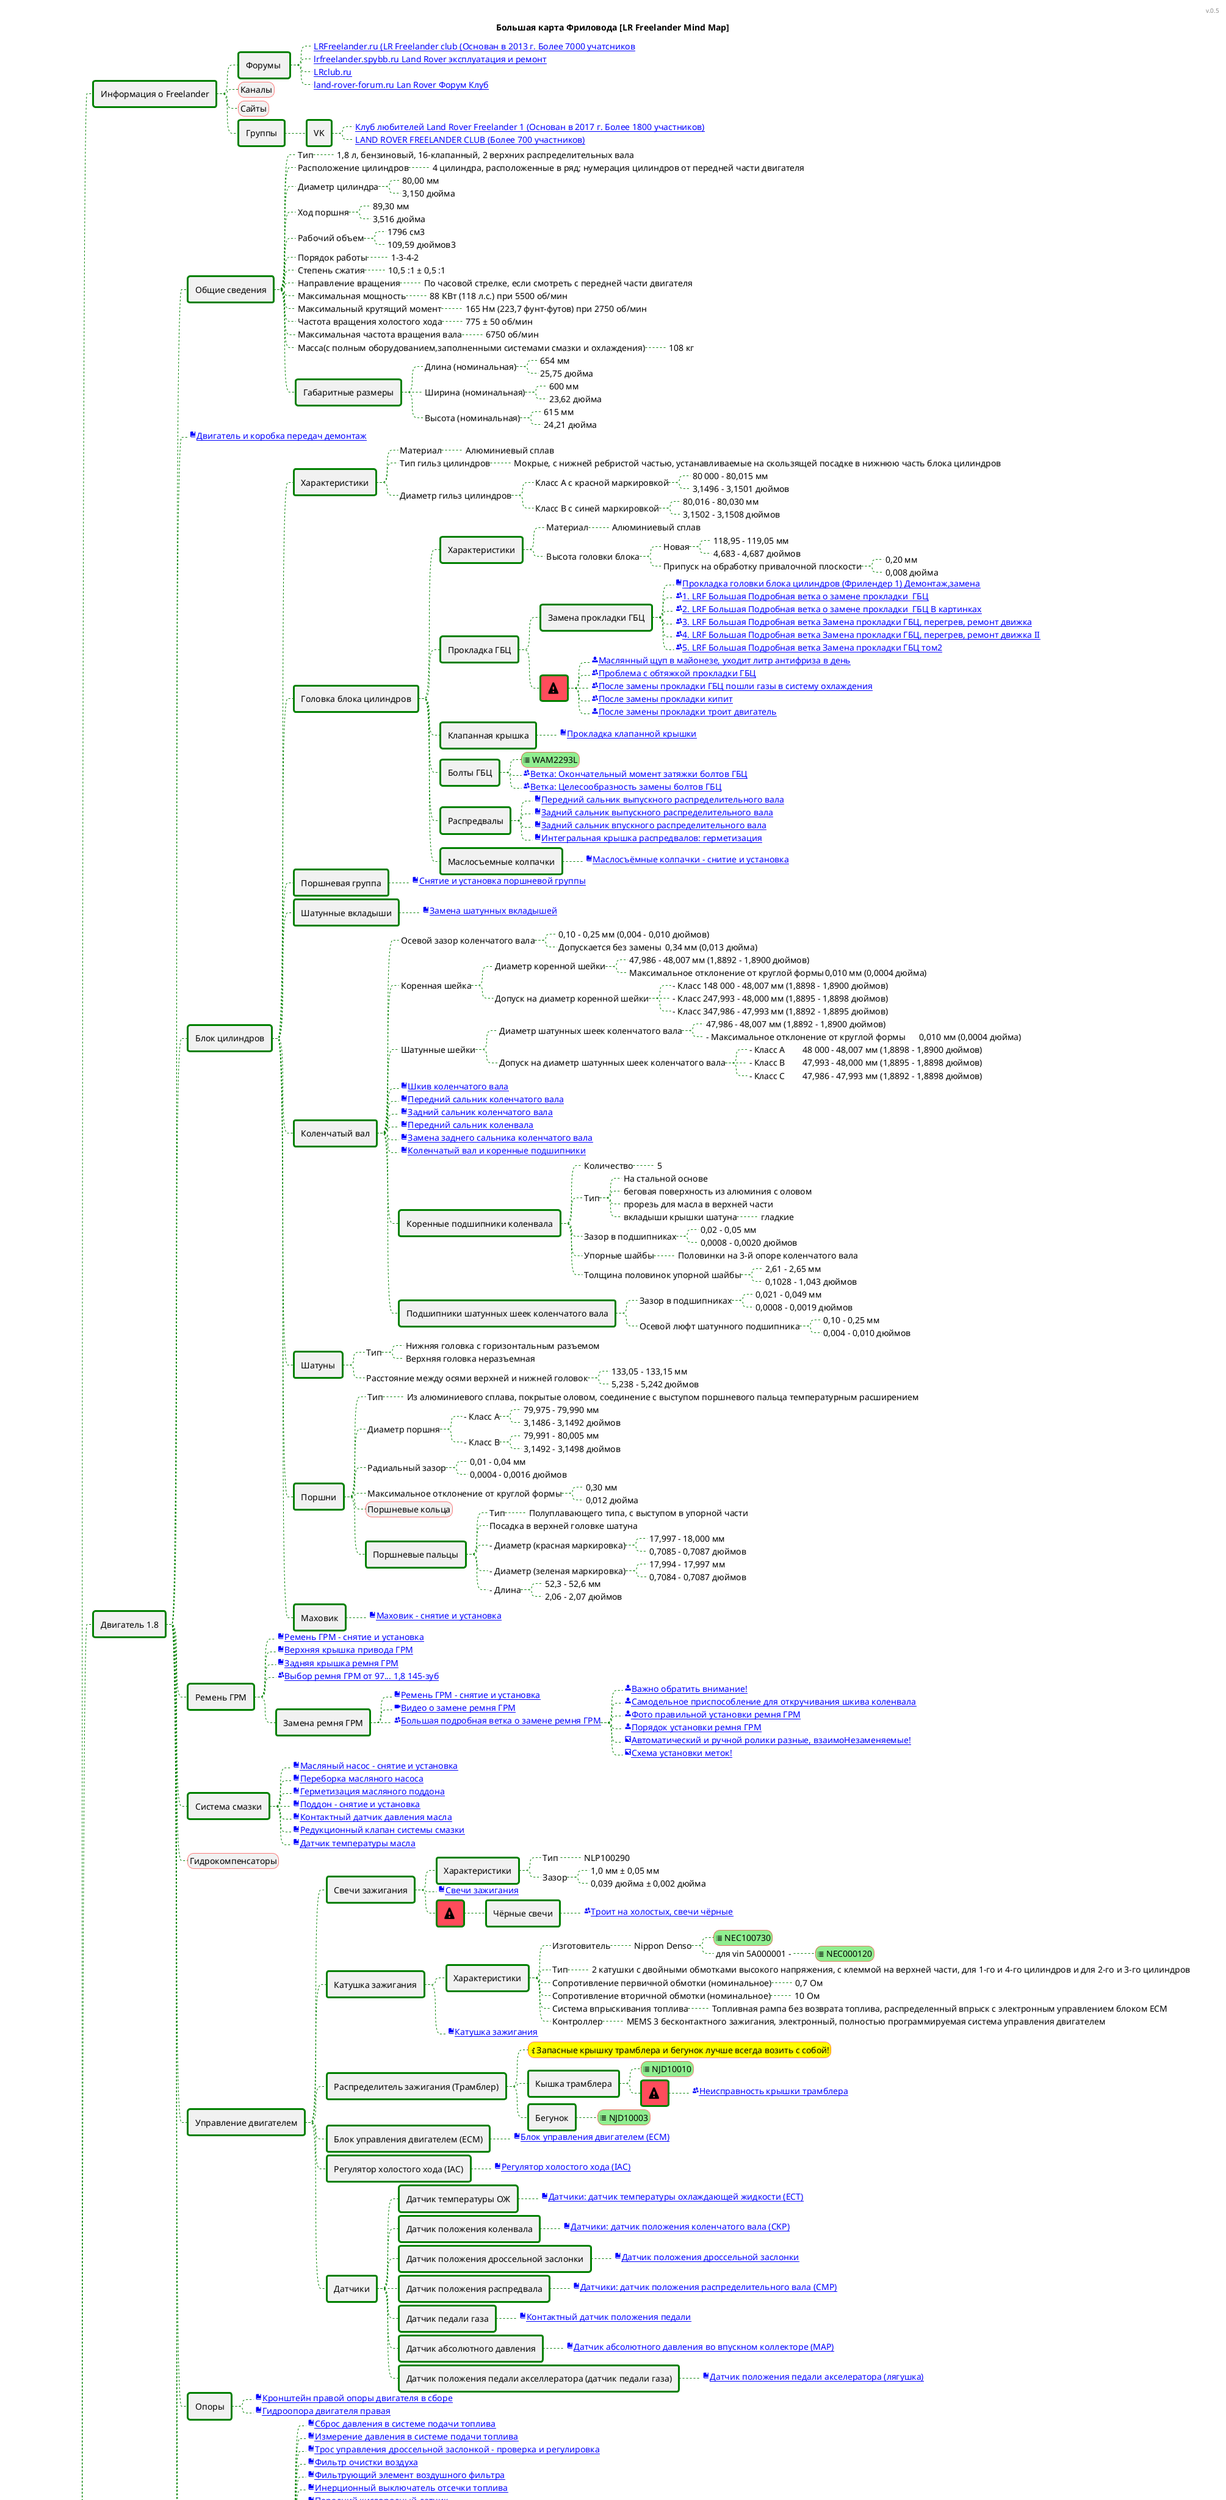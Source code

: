 @startmindmap
!theme vibrant

<style>

node {
    Padding 12
    Margin 3
    LineColor green
    LineThickness 3.0
}

rootNode {
    LineStyle 8.0;3.0
    LineColor green
    BackgroundColor lightgreen
    LineThickness 3.0
    RoundCorner 0
    Shadowing 5
}

leafNode {
    LineStyle 1
    LineColor red
    LineThickness 1.0
    RoundCorner 20
    Padding 3
}

arrow {
    LineStyle 3
    LineThickness 1
    LineColor green
}
</style>


caption (c) Вот так вот, ребяты
title Большая карта Фриловода [LR Freelander Mind Map]

header
v.0.5
endheader




*:Land Rover 
Freelander 1
;

** Информация о Freelander
*** Форумы 
****_ [[https://lrfreelander.ru/ LRFreelander.ru (LR Freelander club (Основан в 2013 г. Более 7000 учатсников]]
****_ [[https://lrfreelander.spybb.ru/ lrfreelander.spybb.ru Land Rover эксплуатация и ремонт]]
****_ [[http://lr-club.com/index.php?showforum=83 LRclub.ru]]
****_ [[https://land-rover-forum.ru/ land-rover-forum.ru Lan Rover Форум Клуб]]
*** Каналы
*** Сайты
*** Группы
**** VK
*****_ [[https://vk.com/club114145226 Клуб любителей Land Rover Freelander 1 (Основан в 2017 г. Более 1800 участников)]]
*****_ [[https://vk.com/club25363067 LAND ROVER FREELANDER CLUB (Более 700 участников)]]


** Двигатель 1.8
*** Общие сведения
****_ Тип
*****_ 1,8 л, бензиновый, 16-клапанный, 2 верхних распределительных вала
****_ Расположение цилиндров
*****_ 4 цилиндра, расположенные в ряд; нумерация цилиндров от передней части двигателя
****_ Диаметр цилиндра
*****_ 80,00 мм
*****_ 3,150 дюйма
****_ Ход поршня
*****_ 89,30 мм
*****_ 3,516 дюйма
****_ Рабочий объем
*****_ 1796 см3
*****_ 109,59 дюймов3
****_ Порядок работы
*****_ 1-3-4-2
****_ Степень сжатия
*****_ 10,5 :1 ± 0,5 :1
****_ Направление вращения
*****_ По часовой стрелке, если смотреть с передней части двигателя
****_ Максимальная мощность
*****_ 	88 КВт (118 л.с.) при 5500 об/мин
****_ Максимальный крутящий момент
*****_ 165 Нм (223,7 фунт-футов) при 2750 об/мин
****_ Частота вращения холостого хода
*****_ 	775 ± 50 об/мин
****_ Максимальная частота вращения вала
*****_ 6750 об/мин
****_ Масса(с полным оборудованием,заполненными системами смазки и охлаждения)
*****_ 	108 кг
**** Габаритные размеры
*****_ Длина (номинальная)
******_ 654 мм
******_ 25,75 дюйма
*****_ Ширина (номинальная)
******_ 600 мм
******_ 23,62 дюйма
*****_ Высота (номинальная)
******_ 615 мм
******_ 24,21 дюйма

***_ [[https://freelanderos.ru/man/1/power/engine_k1_8/engine_and_transmission.html <&book>Двигатель и коробка передач демонтаж]]


*** Блок цилиндров
**** Характеристики
*****_ Материал
******_ Алюминиевый сплав
*****_ Тип гильз цилиндров
******_ 	Мокрые, с нижней ребристой частью, устанавливаемые на скользящей посадке в нижнюю часть блока цилиндров
*****_ Диаметр гильз цилиндров
******_ Класс А с красной маркировкой
*******_ 80 000 - 80,015 мм
*******_ 3,1496 - 3,1501 дюймов
******_ Класс В с синей маркировкой
*******_ 80,016 - 80,030 мм
*******_ 3,1502 - 3,1508 дюймов


**** Головка блока цилиндров
***** Характеристики
******_ Материал
*******_  Алюминиевый сплав
******_ Высота головки блока
*******_  Новая
********_ 118,95 - 119,05 мм
********_ 4,683 - 4,687 дюймов
*******_  Припуск на обработку привалочной плоскости
********_ 0,20 мм
********_ 0,008 дюйма

***** Прокладка ГБЦ
****** Замена прокладки ГБЦ
*******_ [[https://freelanderos.ru/man/1/power/engine_k1_8/cylinder_head_gasket.html <&book>Прокладка головки блока цилиндров (Фрилендер 1) Демонтаж,замена]]
*******_ [[https://lrfreelander.ru/viewtopic.php?id=1286 <&people>1. LRF Большая Подробная ветка о замене прокладки  ГБЦ]]
*******_ [[https://lrfreelander.ru/viewtopic.php?id=378 <&people>2. LRF Большая Подробная ветка о замене прокладки  ГБЦ В картинках]]
*******_ [[https://lrfreelander.ru/viewtopic.php?id=233 <&people>3. LRF Большая Подробная ветка Замена прокладки ГБЦ, перегрев, ремонт движка]]
*******_ [[https://lrfreelander.ru/viewtopic.php?id=5643 <&people>4. LRF Большая Подробная ветка Замена прокладки ГБЦ, перегрев, ремонт движка II]]
*******_ [[https://lrfreelander.ru/viewtopic.php?id=4407 <&people>5. LRF Большая Подробная ветка Замена прокладки ГБЦ том2]]
******[#FF4C5B] <&warning*2>
*******_ [[https://lrfreelander.ru/viewtopic.php?id=2361#p49842 <&person>Маслянный щуп в майонезе, уходит литр антифриза в день]]
'****** Проблемы прокладки ГБЦ
*******_ [[https://lrfreelander.ru/viewtopic.php?id=1410 <&people>Проблема с обтяжкой прокладки ГБЦ]]
*******_ [[https://lrfreelander.ru/viewtopic.php?id=6358 <&people>После замены прокладки ГБЦ пошли газы в систему охлаждения]]
*******_ [[https://lrfreelander.ru/viewtopic.php?id=8218 <&people>После замены прокладки кипит]]
*******_ [[https://lrfreelander.ru/viewtopic.php?id=8570#p228966 <&person>После замены прокладки троит двигатель]]
***** Клапанная крышка
******_ [[https://freelanderos.ru/man/1/power/engine_k1_8/valve_cover_gasket.html <&book>Прокладка клапанной крышки]]
***** Болты ГБЦ
******[#lightgreen] <&list> WAM2293L
******_ [[https://lrfreelander.ru/viewtopic.php?id=5050 <&people>Ветка: Окончательный момент затяжки болтов ГБЦ]]
******_ [[https://lrfreelander.ru/viewtopic.php?id=7510 <&people>Ветка: Целесообразность замены болтов ГБЦ]]
***** Распредвалы
******_ [[https://freelanderos.ru/man/1/power/engine_k1_8/front_oil_seal_exhaust_camshaft.html <&book>Передний сальник выпускного распределительного вала]]
******_ [[https://freelanderos.ru/man/1/power/engine_k1_8/rear_exhaust_camshaft_oil_seal.html <&book>Задний сальник выпускного распределительного вала]]
******_ [[https://freelanderos.ru/man/1/power/engine_k1_8/rear_intake_camshaft_oil_seal.html <&book>Задний сальник впускного распределительного вала]]
******_ [[https://freelanderos.ru/man/1/power/engine_k1_8/integral_cover_camshafts.html <&book>Интегральная крышка распредвалов: герметизация]]
***** Маслосъемные колпачки
******_ [[https://freelanderos.ru/man/1/power/engine_k1_8/stem_seal.html <&book>Маслосъёмные колпачки - снитие и установка]]
**** Поршневая группа
*****_ [[https://freelanderos.ru/man/1/power/piston_k1_8/removing_and_installing.html <&book>Снятие и установка поршневой группы]]
**** Шатунные вкладыши
*****_ [[https://freelanderos.ru/man/1/power/engine_k1_8/replacing_connecting_rod_bearings.html <&book>Замена шатунных вкладышей]]

**** Коленчатый вал
*****_ Осевой зазор коленчатого вала
******_ 0,10 - 0,25 мм (0,004 - 0,010 дюймов)
******_ Допускается без замены	0,34 мм (0,013 дюйма)
*****_ Коренная шейка
******_ Диаметр коренной шейки
*******_ 47,986 - 48,007 мм (1,8892 - 1,8900 дюймов)
*******_ Максимальное отклонение от круглой формы	0,010 мм (0,0004 дюйма)
******_ Допуск на диаметр коренной шейки
*******_ - Класс 1	48 000 - 48,007 мм (1,8898 - 1,8900 дюймов)
*******_ - Класс 2	47,993 - 48,000 мм (1,8895 - 1,8898 дюймов)
*******_ - Класс 3	47,986 - 47,993 мм (1,8892 - 1,8895 дюймов)
*****_ Шатунные шейки
******_ Диаметр шатунных шеек коленчатого вала
*******_ 47,986 - 48,007 мм (1,8892 - 1,8900 дюймов)
*******_ - Максимальное отклонение от круглой формы	0,010 мм (0,0004 дюйма)
******_ Допуск на диаметр шатунных шеек коленчатого вала
*******_ - Класс А	48 000 - 48,007 мм (1,8898 - 1,8900 дюймов)
*******_ - Класс В	47,993 - 48,000 мм (1,8895 - 1,8898 дюймов)
*******_ - Класс С	47,986 - 47,993 мм (1,8892 - 1,8898 дюймов)
*****_ [[https://freelanderos.ru/man/1/power/engine_k1_8/crankshaft_pulley.html <&book>Шкив коленчатого вала]]
*****_ [[https://freelanderos.ru/man/1/power/engine_k1_8/front_crankshaft_oil_seal.html <&book>Передний сальник коленчатого вала]]
*****_ [[https://freelanderos.ru/man/1/power/engine_k1_8/rear_crankshaft_oil_seal.html <&book>Задний сальник коленчатого вала]]
*****_ [[https://freelanderos.ru/man/1/power/piston_k1_8/front_crankshaft_seal.html <&book>Передний сальник коленвала]]
*****_ [[https://freelanderos.ru/man/1/power/piston_k1_8/replacing_crankshaft_rear_oil_seal.html <&book>Замена заднего сальника коленчатого вала]]
*****_ [[https://freelanderos.ru/man/1/power/piston_k1_8/crankshaft_and_main_bearings.html <&book>Коленчатый вал и коренные подшипники]]
***** Коренные подшипники коленвала
******_ Количество
*******_ 5
******_ Тип
*******_ На стальной основе
*******_ беговая поверхность из алюминия с оловом
*******_ прорезь для масла в верхней части
*******_ вкладыши крышки шатуна
********_ гладкие
******_ Зазор в подшипниках
*******_ 0,02 - 0,05 мм
*******_ 0,0008 - 0,0020 дюймов
******_ Упорные шайбы
*******_ Половинки на 3-й опоре коленчатого вала
******_ Толщина половинок упорной шайбы
*******_ 2,61 - 2,65 мм
*******_ 0,1028 - 1,043 дюймов
***** Подшипники шатунных шеек коленчатого вала
******_ Зазор в подшипниках
*******_ 0,021 - 0,049 мм
*******_ 0,0008 - 0,0019 дюймов
******_ Осевой люфт шатунного подшипника
*******_ 0,10 - 0,25 мм
*******_ 0,004 - 0,010 дюймов
**** Шатуны
*****_ Тип
******_ Нижняя головка с горизонтальным разъемом
******_ Верхняя головка неразъемная
*****_ Расстояние между осями верхней и нижней головок
******_ 133,05 - 133,15 мм
******_ 5,238 - 5,242 дюймов
**** Поршни
*****_ Тип
******_ Из алюминиевого сплава, покрытые оловом, соединение с выступом поршневого пальца температурным расширением
*****_ Диаметр поршня
******_ - Класс А
*******_ 79,975 - 79,990 мм
*******_ 3,1486 - 3,1492 дюймов
******_ - Класс В
*******_ 79,991 - 80,005 мм
*******_ 3,1492 - 3,1498 дюймов
*****_ Радиальный зазор
******_ 0,01 - 0,04 мм
******_ 0,0004 - 0,0016 дюймов
*****_ Максимальное отклонение от круглой формы
******_ 0,30 мм
******_ 0,012 дюйма
***** Поршневые кольца

***** Поршневые пальцы
******_ Тип
*******_ Полуплавающего типа, с выступом в упорной части
******_ Посадка в верхней головке шатуна
******_ - Диаметр (красная маркировка)
*******_ 17,997 - 18,000 мм
*******_ 0,7085 - 0,7087 дюймов
******_ - Диаметр (зеленая маркировка)
*******_ 17,994 - 17,997 мм
*******_ 0,7084 - 0,7087 дюймов
******_ - Длина
*******_ 52,3 - 52,6 мм
*******_ 2,06 - 2,07 дюймов



**** Маховик
*****_ [[https://freelanderos.ru/man/1/power/engine_k1_8/flywheel.html <&book>Маховик - снятие и установка]]


*** Ремень ГРМ
****_ [[https://freelanderos.ru/man/1/power/engine_k1_8/timing_belt.html <&book>Ремень ГРМ - снятие и установка]]
****_ [[https://freelanderos.ru/man/1/power/engine_k1_8/upper_timing_cover.html <&book>Верхняя крышка привода ГРМ]]
****_ [[https://freelanderos.ru/man/1/power/engine_k1_8/back_cover_of_timing_belt.html <&book>Задняя крышка ремня ГРМ]]
****_ [[https://lrfreelander.ru/viewtopic.php?id=166 <&people>Выбор ремня ГРМ от 97... 1,8 145-зуб]]
**** Замена ремня ГРМ
*****_ [[https://freelanderos.ru/man/1/power/engine_k1_8/timing_belt.html <&book>Ремень ГРМ - снятие и установка]]
*****_ [[https://www.youtube.com/watch?v=CM5oA2X03z8 <&video>Видео о замене ремня ГРМ]]
*****_ [[https://lrfreelander.ru/viewtopic.php?id=1 <&people>Большая подробная ветка о замене ремня ГРМ]]
******_ [[https://lrfreelander.ru/viewtopic.php?id=1#p14226 <&person>Важно обратить внимание!]]
******_ [[https://lrfreelander.ru/viewtopic.php?id=1&p=3#p119053 <&person>Самодельное приспособление для откручивания шкива коленвала]]
******_ [[https://lrfreelander.ru/viewtopic.php?id=1&p=5#p211842 <&person>Фото правильной установки ремня ГРМ]]
******_ [[https://lrfreelander.ru/viewtopic.php?id=8572#p229025 <&person>Порядок установки ремня ГРМ]]
******_ [[https://s3.uploads.ru/t/ubxsg.jpg <&image>Автоматический и ручной ролики разные, взаимоНезаменяемые!]]
******_ [[https://s3.uploads.ru/Sof9e.jpg <&image>Схема установки меток!]]


*** Система смазки
****_ [[https://freelanderos.ru/man/1/power/engine_k1_8/oil_pump.html <&book>Масляный насос - снятие и установка]]
****_ [[https://freelanderos.ru/man/1/power/piston_k1_8/bulkhead_oil_pump.html <&book>Переборка масляного насоса]]
****_ [[https://freelanderos.ru/man/1/power/engine_k1_8/sealing_of_oil_pan.html <&book>Герметизация масляного поддона]]
****_ [[https://freelanderos.ru/man/1/power/piston_k1_8/pan.html <&book>Поддон - снятие и установка]]
****_ [[https://freelanderos.ru/man/1/power/engine_k1_8/oil_pressure_switch.html <&book>Контактный датчик давления масла]]
****_ [[https://freelanderos.ru/man/1/power/engine_k1_8/reducing_valve_lubrication_system.html <&book>Редукционный клапан системы смазки]]
****_ [[https://freelanderos.ru/man/1/power/engine_k1_8/oil_temperature_sensor.html <&book>Датчик температуры масла]]
*** Гидрокомпенсаторы

*** Управление двигателем
**** Свечи зажигания
***** Характеристики
******_ Тип 
*******_ NLP100290
******_ Зазор
*******_ 1,0 мм ± 0,05 мм
*******_ 0,039 дюйма ± 0,002 дюйма
*****_ [[https://freelanderos.ru/man/1/power/mems/spark_plug.html <&book>Свечи зажигания]]
*****[#FF4C5B] <&warning*2>
****** Чёрные свечи
*******_ [[https://lrfreelander.ru/viewtopic.php?id=7815#p219699 <&people>Троит на холостых, свечи чёрные]]
**** Катушка зажигания
***** Характеристики
******_ Изготовитель
*******_ Nippon Denso
********[#lightgreen] <&list> NEC100730
********_ для vin 5A000001 - 
*********[#lightgreen] <&list> NEC000120
******_ Тип
*******_ 2 катушки с двойными обмотками высокого напряжения, с клеммой на верхней части, для 1-го и 4-го цилиндров и для 2-го и 3-го цилиндров
******_ Сопротивление первичной обмотки (номинальное)
*******_ 0,7 Ом
******_ Сопротивление вторичной обмотки (номинальное)
*******_ 10 Ом
******_ Система впрыскивания топлива
*******_ Топливная рампа без возврата топлива, распределенный впрыск с электронным управлением блоком ECM
******_ Контроллер
*******_ MEMS 3 бесконтактного зажигания, электронный, полностью программируемая система управления двигателем
*****_ [[https://freelanderos.ru/man/1/power/mems/ignition_coil.html <&book>Катушка зажигания]]
**** Распределитель зажигания (Трамблер)
*****[#yellow] <&info>Запасные крышку трамблера и бегунок лучше всегда возить с собой!
***** Кышка трамблера
******[#lightgreen] <&list> NJD10010
******[#FF4C5B] <&warning*2>
*******_ [[https://lrfreelander.ru/viewtopic.php?id=7815#p246287 <&people>Неисправность крышки трамблера]]
***** Бегунок
******[#lightgreen] <&list> NJD10003
**** Блок управления двигателем (ECM)
*****_ [[https://freelanderos.ru/man/1/power/mems/ecm.html <&book>Блок управления двигателем (ECM)]]
**** Регулятор холостого хода (IAC)
*****_ [[https://freelanderos.ru/man/1/power/mems/iac.html <&book>Регулятор холостого хода (IAC)]]
**** Датчики
***** Датчик температуры ОЖ
******_ [[https://freelanderos.ru/man/1/power/mems/ect.html <&book>Датчики: датчик температуры охлаждающей жидкости (ECT)]]
***** Датчик положения коленвала
******_ [[https://freelanderos.ru/man/1/power/mems/ckp.html <&book>Датчики: датчик положения коленчатого вала (CKP)]]
***** Датчик положения дроссельной заслонки
******_ [[https://freelanderos.ru/man/1/power/mems/throttle_position_sensor.html <&book>Датчик положения дроссельной заслонки]]
***** Датчик положения распредвала
******_ [[https://freelanderos.ru/man/1/power/mems/cmp.html <&book>Датчики: датчик положения распределительного вала (CMP)]]
***** Датчик педали газа
******_ [[https://freelanderos.ru/man/1/power/mems/contact_pedal_position_sensor.html <&book>Контактный датчик положения педали]]
***** Датчик абсолютного давления
******_ [[https://freelanderos.ru/man/1/power/mems/map.html <&book>Датчик абсолютного давления во впускном коллекторе (MAP)]]
***** Датчик положения педали акселлератора (датчик педали газа)
******_ [[https://freelanderos.ru/man/1/chassis/brake/accelerator_pedal_position_sensor.html <&book>Датчик положения педали акселератора (лягушка)]]
*** Опоры
****_ [[https://freelanderos.ru/man/1/power/engine_k1_8/bracket_right_engine_mount_assembly.html <&book>Кронштейн правой опоры двигателя в сборе]]
****_ [[https://freelanderos.ru/man/1/power/engine_k1_8/right_hydro_engine.html <&book>Гидроопора двигателя правая]]

*** Топливная система
****_ [[https://freelanderos.ru/man/1/power/petrol_k1_8/depressurization_fuel_supply_system.html <&book>Сброс давления в системе подачи топлива]]
****_ [[https://freelanderos.ru/man/1/power/petrol_k1_8/measurement_pressure_in_fuel_supply.html <&book>Измерение давления в системе подачи топлива]]
****_ [[https://freelanderos.ru/man/1/power/petrol_k1_8/cable_throttle_control.html <&book>Трос управления дроссельной заслонкой - проверка и регулировка]]
****_ [[https://freelanderos.ru/man/1/power/petrol_k1_8/air_filter.html <&book>Фильтр очистки воздуха]]
****_ [[https://freelanderos.ru/man/1/power/petrol_k1_8/air_filter_element.html <&book>Фильтрующий элемент воздушного фильтра]]
****_ [[https://freelanderos.ru/man/1/power/petrol_k1_8/inertia_switch_fuel_cut.html <&book>Инерционный выключатель отсечки топлива]]
****_ [[https://freelanderos.ru/man/1/power/petrol_k1_8/front_oxygen_sensor.html <&book>Передний кислородный датчик]]
****_ [[https://freelanderos.ru/man/1/power/petrol_k1_8/maf.html <&book>Датчик массового расхода воздуха (MAF)]]
****_ [[https://freelanderos.ru/man/1/power/petrol_k1_8/fuel_pump_relay.html <&book>Реле топливного насоса]]
****_ [[https://freelanderos.ru/man/1/power/petrol_k1_8/throttle_tube.html <&book>Дроссельный патрубок]]
****_ [[https://freelanderos.ru/man/1/power/petrol_k1_8/rear_oxygen_sensor.html <&book>Задний кислородный датчик]]
****_ [[https://freelanderos.ru/man/1/power/petrol_k1_8/switch_resume_mode_since_may.html <&book>Выключатель возобновления режима: с мая 2004 года]]
****_ [[https://freelanderos.ru/man/1/power/petrol_k1_8/multifunction_switch.html <&book>Многофункциональный выключатель]]

**** Форсунки
***** Характеристики
******_ Рабочее давление
*******_ 3,5 бара
*******_ 50,8 фунтов/дюйм2
******_ Производительность топливного насоса
*******_ 117 г/мин при давлении 3,0 бар
*******_ 4,13 унций/мин при 43,5 фунт/дюйм2
******_ Привод клапанов
*******_ Саморегулирующимися гидравлическими толкателями малой массы, приводимыми непосредственно распредвалами
******_ Выполняемые нормы по содержанию вредных веществ в отработавших газах
*******_ ECD3
*****_ [[https://freelanderos.ru/man/1/power/petrol_k1_8/nozzles.html <&book>Форсунки (комплект) - снятие и установка]]

**** Топливный бак
*****_ [[https://freelanderos.ru/man/1/power/petrol_k1_8/drain_fuel_from_tank.html <&book>Слив топлива из бака]]
*****_ [[https://freelanderos.ru/man/1/power/petrol_k1_8/fuel_tank.html <&book>Топливный бак: кроме стран Североамериканского рынка]]
*****_ [[https://freelanderos.ru/man/1/power/petrol_k1_8/fuel_tank_american_market.html <&book>Топливный бак: страны Североамериканского рынка]]
*****_ [[https://freelanderos.ru/man/1/power/petrol_k1_8/filler_pipe.html <&book>Заливная труба - снятие и установка]]

***** Топливный насос
******_ [[https://www.freelanderos.ru/man/1/power/petrol_k1_8/electric_fuel_pump.html <&book>Электробензонасос - снятие и установка (Фрилендер 1)]]

****** Мотор насоса
*******[#yellow] <&info>Перед смертью обычно моторчик громко гудит
*******_ [[https://lrfreelander.ru/viewtopic.php?id=5 <&people>Форум: Большая подробная тема о ТН, замена мотора насоса на Бош от Ваза]]
*******[#FF4C5B] <&warning*2>
********_ [[https://lrfreelander.ru/viewtopic.php?id=15830 <&bug>Топливный насос работает постоянно (при включенном зажигании)]]
*********_ [[http://freelander.spybb.ru/viewtopic.php?id=337#p15873 <&wrench>Некорректно работает дополнительная сигнализация]]
*********_ [[http://freelander.spybb.ru/viewtopic.php?id=337#p15881 <&wrench>Глючит аварийный топливный датчик]]
****** Топливный фильтр
*******_ [[https://www.freelanderos.ru/man/1/power/petrol_k1_8/main_filter_cleaning_fuel.html <&book>Замена основного фильтра очистки топлива (Фрилендер 1)]]
*******_ [[http://freelander.spybb.ru/viewtopic.php?id=9#p510 <&people>Замена фильтра тонкой очистки топлива (бензиновые двигатели)]]
*******_ [[https://vk.com/topic-114145226_35264548 <&sun>Замена фильтра тонкой очистки топлива (бензиновые двигатели)]]

****** Регулятор давления
****** Датчик уровня топлива

*** Навесное оборудование
**** Стартер
*****_ См.Электрооборудование - Навесное оборудование - Стартер
**** Генератор
*****_ См.Электрооборудование - Навесное оборудование - Генератор
**** Приводные ремни
*****_ [[https://freelanderos.ru/man/1/electrics/engine_start/belt_attachment_k1_8.html <&book>Ремень привода навесного оборудования - двигатель K1.8]]
*****_ [[https://freelanderos.ru/man/1/electrics/engine_start/belt_attachment_k1_8_with_conditioning.html <&book>Ремень привода навесного оборудования - двигатель K1.8 с кондиционером]]
*****_ [[https://freelanderos.ru/man/1/electrics/engine_start/belt_attachment_k1_8_without_conditioning.html <&book>Ремень привода навесного оборудования - двигатель K1.8 без кондиционера]]



***[#FF4C5B] <&warning*2>
**** Не заводится
**** Плохо заводится
*****_ [[https://lrfreelander.ru/viewtopic.php?id=7815#p217873 <&bug>Заводится, дёргается, не развивает обороты]]
******_ [[https://lrfreelander.ru/viewtopic.php?id=7815#p217898 <&person>Не работает датчик температуры]]
*******_ Плохо работает бензонасос
*******_ Плохо работает зажигание
********_ Проблемы с крышкой трамблера
********_ Проблемы с бегунком
********_ Проблемы со свечами
********_ Проблемы с высоковольтными проводами
********_ Проблемы с катушкой (катушками)
*****_ [[https://lrfreelander.ru/viewtopic.php?id=5#p294 <&bug>Плохо заводится на холодную, на ходу при ускорении плохо набирает обороты]]
******_ Неисправность бензонасоса
*****_ [[https://lrfreelander.ru/viewtopic.php?id=7815#p220937 <&bug>Пропадает тяга под нагрузкой]]
******_ [[https://lrfreelander.ru/viewtopic.php?id=7815#p220937 <&person>Проблемы с МАП сенсором]]
**** Троит
*****_ [[https://lrfreelander.ru/viewtopic.php?id=7815#p219699 <&people>Троит на холостых, свечи чёрные]]
*****_ [[https://lrfreelander.ru/viewtopic.php?id=7815#p246287 <&people>Заводится нормально, после прогрева троит]]
****** см. Двигатель - Управление двигателем - Распределитель зажигания - Крышка трамблера - <&warning>

** Двигатель KV6
***_ [[https://freelanderos.ru/man/1/electrics/engine_start/belt_attachment_engine_kv6.html <&book>Ремень привода навесного оборудования - двигатель KV6]]
** Двигатель Td4
***_ [[https://freelanderos.ru/man/1/electrics/engine_start/belt_attachment_td4.html <&book>Ремень привода навесного оборудования - двигатель Td4]]
***_ [[https://freelanderos.ru/man/1/electrics/engine_start/tensioner_td4.html <&book>Натяжитель - Ремень привода навесного оборудования - Td4]]


** Трансмиссия
*** Автоматическая коробка
****_ [[https://freelanderos.ru/man/1/power/automatic/replacing_hydraulic_fluid.html <&book>Замена рабочей жидкости в коробке]]
****_ [[https://freelanderos.ru/man/1/power/automatic/adjustment_cable_selector.html <&book>Регулировка троса селектора]]
****_ [[https://freelanderos.ru/man/1/power/automatic/selector_housing.html <&book>Корпус селектора - снятие и установка]]
****_ [[https://freelanderos.ru/man/1/power/automatic/handle_selector.html <&book>Рукоятка селектора - снятие и установка]]
****_ [[https://freelanderos.ru/man/1/power/automatic/cable_selector.html <&book>Трос селектора - снятие и установка]]
****_ [[https://freelanderos.ru/man/1/power/automatic/position_indicator_of_selector.html <&book>Указатель положения селектора: автомобили до мая 2003 года]]
****_ [[https://freelanderos.ru/man/1/power/automatic/position_indicator_of_selector_after_may_2004.html <&book>Указатель положения селектора: автомобили после мая 2004 года]]
****_ [[https://freelanderos.ru/man/1/power/automatic/switch_immobilizer.html <&book>Выключатель блокировки запуска двигателя]]
****_ [[https://freelanderos.ru/man/1/power/automatic/control_unit.html <&book>Блок управления (ECU)]]
****_ [[https://freelanderos.ru/man/1/power/automatic/gland_torque_converter.html <&book>Сальник гидротрансформатора]]
****_ [[https://freelanderos.ru/man/1/power/automatic/transmission_with_engine_kv6.html <&book>Коробка передач с двигателем KV6 (двигатель с коробкой сняты)]]
****_ [[https://freelanderos.ru/man/1/power/automatic/transmission_kv6.html <&book>Коробка передач: автомобили с двигателем KV6 - снятие и установка]]
****_ [[https://freelanderos.ru/man/1/power/automatic/transmission_td4.html <&book>Коробка передач: автомобиль с двигателем Td4 - снятие и установка]]
****_ [[https://freelanderos.ru/man/1/power/automatic/sealing_bottom_of_gearbox.html <&book>Герметизация днища коробки передач]]
****_ [[https://freelanderos.ru/man/1/power/automatic/ventilated_cooling_heat_exchanger_working_fluid_td4.html <&book>Обдуваемый теплообменник охлаждения рабочей жидкости: автомобили с двигателем Td4]]
****_ [[https://freelanderos.ru/man/1/power/automatic/heat_exchanger_cooling_working_fluid_td4.html <&book>Теплообменник охлаждения рабочей жидкости: автомобили с двигателем Td4]]
****_ [[https://freelanderos.ru/man/1/power/automatic/heat_exchanger_cooling_working_fluid_kv6.html <&book>Теплообменник охлаждения рабочей жидкости: автомобили с двигателем KV6]]
****_ [[https://freelanderos.ru/man/1/power/automatic/hose_heat_exchanger_cooling_hydraulic_fluid.html <&book>Шланги теплообменника охлаждения рабочей жидкости]]


*** Механическая коробка
****_ [[https://freelanderos.ru/man/1/power/mechanical/changing_transmission_oil_in_pg1.html <&book>Замена трансмиссионного масла в коробке PG1]]
****_ [[https://freelanderos.ru/man/1/power/mechanical/transmission_pg1.html <&book>Коробка передач PG1 - снятие и установка]]
****_ [[https://freelanderos.ru/man/1/power/mechanical/gland_selector_shaft_pg1.html <&book>Сальник штока выбора передач PG1]]
****_ [[https://freelanderos.ru/man/1/power/mechanical/reversing_light_switch_pg1.html <&book>Выключатель фонаря заднего хода PG1]]
****_ [[https://freelanderos.ru/man/1/power/mechanical/contact_sensor_activate_first_gear_pg1.html <&book>Контактный датчик включения первой передачи PG1]]
****_ [[https://freelanderos.ru/man/1/power/mechanical/changing_transmission_oil_in_getrag.html <&book>Замена трансмиссионного масла в коробке GETRAG]]
****_ [[https://freelanderos.ru/man/1/power/mechanical/back_cover_getrag.html <&book>Задняя крышка GETRAG - снятие и установка]]
****_ [[https://freelanderos.ru/man/1/power/mechanical/selection_mechanism_getrag.html <&book>Механизм выбора передач GETRAG: верхняя тяга и сферические шарниры]]
****_ [[https://freelanderos.ru/man/1/power/mechanical/getrag_transmission.html <&book>Коробка передач GETRAG - снятие и установка]]
****_ [[https://freelanderos.ru/man/1/power/mechanical/input_shaft_lip_seal_getrag.html <&book>Сальник первичного вала GETRAG]]
****_ [[https://freelanderos.ru/man/1/power/mechanical/gland_selector_shaft_getrag.html <&book>Сальник штока выбора передач GETRAG]]
****_ [[https://freelanderos.ru/man/1/power/mechanical/reversing_light_switch_getrag.html <&book>Выключатель фонарей заднего хода GETRAG]]
****_ [[https://freelanderos.ru/man/1/power/mechanical/contact_sensor_activate_first_gear_getrag.html <&book>Контактный датчик включения первой передачи GETRAG]]



*** Раздатка
****[#lightgreen] <&list> TAG000230 IRD Free 4 cyl
****[#lightgreen] <&list> TAG000220 IRD Free 6 cyl
**** Manual
*****_ [[https://www.freelanderos.ru/man/1/power/dropbox/changing_transmission_oil.html <&book>Замена трансмиссионного масла в раздаточной коробке: кроме стран Североамериканского рынка]]
*****_ [[https://www.freelanderos.ru/man/1/power/dropbox/changing_transmission_oil_north_american.html <&book>Замена трансмиссионного масла в раздаточной коробке: страны Североамериканского рынка]]
*****_ [[https://www.freelanderos.ru/man/1/power/dropbox/models_with_engine_td4.html <&book>Раздаточная коробка: модели с двигателем Td4]]
*****_ [[https://www.freelanderos.ru/man/1/power/dropbox/models_with_engine_k1_8.html <&book>Раздаточная коробка: модели с двигателем K1.8]]
*****_ [[https://www.freelanderos.ru/man/1/power/dropbox/models_with_engine_kv6.html <&book>Раздаточная коробка: модели с двигателем KV6]]
**** Сальники
*****_ [[https://www.freelanderos.ru/man/1/power/dropbox/oil_seal_drive_shaft_transfer_case.html <&book>Сальники ведущего вала раздаточной коробки]]
*****_ [[https://www.freelanderos.ru/man/1/power/dropbox/oil_seal_drive_shaft.html <&book>Сальник ведущего вала раздаточной коробки]]
*****_ [[https://www.freelanderos.ru/man/1/power/dropbox/gland_left_drive_shaft.html <&book>Сальниклевого приводного вала: модели с двигателем Td4 и KV6]]
*****_ [[https://www.freelanderos.ru/man/1/power/dropbox/gland_left_drive_shaft_k1_8.html <&book>Сальниклевого приводного вала: автомобили с двигателем K1.8]]
*****_ [[https://www.freelanderos.ru/man/1/power/dropbox/gland_right_drive_shaft.html <&book>Сальник правого приводного вала]]
*****_ [[https://www.freelanderos.ru/man/1/power/dropbox/oil_seal_rear_axle_drive_shaft_td4.html <&book>Сальник вала привода заднего моста: автомобили с двигателем Td4]]
*****_ [[https://www.freelanderos.ru/man/1/power/dropbox/oil_seal_rear_axle_drive_shaft_k1_8.html <&book>Сальник вала привода заднего моста: автомобили с двигателем K1.8]]
*****_ [[https://www.freelanderos.ru/man/1/power/dropbox/oil_seal_rear_axle_drive_shaft_kv6.html <&book>Сальник вала привода заднего моста KV6, кроме стран Североамериканского рынка]]
*****_ [[https://www.freelanderos.ru/man/1/power/dropbox/oil_seal_rear_axle_drive_shaft_kv6_north_american.html <&book>Сальник вала привода заднего моста KV6, для стран Североамериканского рынка]]
*****_ [[http://freelander.spybb.ru/viewtopic.php?id=1712 <&people>Форум: Сальники раздатки]]
*****_ [[http://freelander.spybb.ru/viewtopic.php?id=383#p12379 <&person>Подборка аналогов сальников, коды и размерность]]
*****_ [[https://freelanderos.ru/tech/sal.png <&image>Cхема иномера сальников]]
*****_ [[https://freelanderos.ru/tech/sal2.jpg <&image>Cхема2 иномера сальников]]
*****_ [[https://freelanderos.ru/tech/sal3.jpg <&image>Cхема3 иномера сальников]]
**** Подшипники
*****_ [[http://freelander.spybb.ru/viewtopic.php?id=383#p12792 <&person>KVK:Подборка кодов оригинальных подшипников]]
*****_ [[https://freelanderos.ru/tech/pod.jpg <&image>Схема и номера подшипников]]
**** Задняя крышка картера
*****_ [[https://www.freelanderos.ru/man/1/power/dropbox/laying_back_cover_transfer_case_td4.html <&book>Прокладка задней крышки картера раздаточной коробки: модели с двигателем Td4]]
*****_ [[https://www.freelanderos.ru/man/1/power/dropbox/laying_back_cover_transfer_case_kv6.html <&book>Прокладка задней крышки картера раздаточной коробки: модели с двигателем KV6]]
*****_ [[https://www.freelanderos.ru/man/1/power/dropbox/laying_back_cover_transfer_case_k1.8.html <&book>Прокладка задней крышки картера раздаточной коробки: модели с двигателем K1.8","https]]
**** Хвостовик
**** Ведущий вал
**** Приводной вал
**** Привод заднего моста
**** Масло
*****[#lightgreen] <&list> TEXACO S75w90
*****_ [[https://lrfreelander.ru/viewtopic.php?id=7353 <&people>Какое масло залить в раздатку]]
*****_ [[https://lrfreelander.ru/viewtopic.php?id=8475 <&people>Течь масла]]
**** Пробка заливного отверстия
*****[#lightgreen] <&list> trl100060
*****_ [[https://lrfreelander.ru/viewtopic.php?id=875 <&people>Пробка заливного отверстия (как открутить)]]
**** Радиатор
*****[#lightgreen] <&list> TAR100010 (4 цилиндра)
*****[#lightgreen] <&list> 8510256 (V6 K series)
*****_ [[http://freelander.spybb.ru/viewtopic.php?id=383&p=8#p60329 <&person>TOY:Совет: способ демонтажа радиатора (нагрев феном)]]
*****_ [[http://freelander.spybb.ru/viewtopic.php?id=383&p=12#p94304 <&person>Фотоотчет: способ демонтажа радиатора (нагрев жидкостью)]]
*****_ [[http://lrfreelander.ru/viewtopic.php?id=4092&p=4#p115086 <&person>Совет: способ демонтажа радиатора (компрессор+фуфайка)]]
**** Ремкомплект раздатки 
*****[#lightgreen] <&list> TAG000230KIT
***** Шайбы дифференциала
******[#lightgreen] <&list> IRD0011
*****_ [[https://lrfreelander.ru/viewtopic.php?id=341 <&people>Форум: Наборы для ремонта раздатки и редуктора]]
****_ [[https://freelanderos.ru/tech/ird.jpg <&image>Cхема: раздатки]]
*****[#lightgreen] <&list> 5: TRX100170
*****[#lightgreen] <&list> 7: TYX100490
*****[#lightgreen] <&list> 8: UNG100060L
*****[#lightgreen] <&list> 38: KOYO 32008JR
******_ Размеры 40.987х67.975х17.5
******_ Диаметр посадочного места 41,05мм
******[#lightgreen] <&list> Timken LM300849/811
******[#lightgreen] <&list> NSK LM 300849 RG3/811RG
*****[#lightgreen] <&list> 40: KOYO LM300849\11
******_ Размеры 40,000х68,000х19,000
******_ Диаметр посадочного места 40,03 мм.
******[#lightgreen] <&list> Timken 32008 XM (XAA32008X)
******[#lightgreen] <&list> NSK HR32008 XJ
*****_ [[https://freelanderos.ru/tech/pod.jpg <&image>Схема и номера подшипников]]
****_ [[https://lrfreelander.ru/viewtopic.php?id=383 <&people>Форум: Разборка и ремонт раздатки]]
*****_ [[http://freelander.spybb.ru/viewtopic.php?id=383&p=3#p27283 <&video>Видео: сборка раздатки]]
*****_ [[http://freelander.spybb.ru/viewtopic.php?id=383&p=12#p92052 <&video>Видео: снятие раздатки]]
*****_ [[http://freelander.spybb.ru/viewtopic.php?id=4092#p106288 <&person>Номера шайб больших и малых сателит]]
****_ [[https://lrfreelander.ru/viewtopic.php?id=7 <&people>Форум: Раздатка(IRD), карданы, вискомуфта]]
****_ [[http://freelander.spybb.ru/viewtopic.php?id=4261 <&info>Возможно ли сделать раздатку с понижающим рядом]] 
*****_ Невозможно в принципе
*** Сцепление
****_ [[https://freelanderos.ru/man/1/power/clutch/clutch_assembly_disc_td4.html <&book>Сцепление в сборе/ведомый диск и подшипник выключения сцепления (выжимной) - Td4]]
****_ [[https://freelanderos.ru/man/1/power/clutch/clutch_assembly_disc_k1_8.html <&book>Сцепление в сборе/ведомый диск и подшипник выключения сцепления (выжимной) - K1.8]]
**** Ведомый диск
**** Выжимной подшипник
**** Гидропривод
*****_ [[https://freelanderos.ru/man/1/power/clutch/hydraulic_clutch_hand_drive_cars_k1_8.html <&book>Гидравлический привод сцепления: автомобили с правосторонним управлением - K1.8]]
*****_ [[https://freelanderos.ru/man/1/power/clutch/master_cylinder_left_hand_drive_cars_td4.html <&book>Главный цилиндр: автомобили с левосторонним управлением - Td4]]
*****_ [[https://freelanderos.ru/man/1/power/clutch/master_cylinder_hand_drive_car_td4.html <&book>Главный цилиндр: автомобили с правосторонним управлением -Td4]]

*** Карданный вал
****_ [[https://freelanderos.ru/man/1/chassis/shafts/cardan_shaft_assembly.html <&book>Карданный вал в сборе]]
****_ [[https://freelanderos.ru/man/1/chassis/shafts/bulkhead_front_and_rear_driveshafts.html <&book>Переборка переднего и заднего карданных валов]]
**** Передний кардан
*****_ [[https://freelanderos.ru/man/1/chassis/shafts/cardan_shaft_front.html <&book>Карданный вал передний]]
*****_ [[https://freelanderos.ru/man/1/chassis/shafts/cover_the_sliding_yoke_front_cardan_shaft.html <&book>Чехол скользящей вилки карданного шарнира переднего карданного вала]]
**** Задний кардан
*****_ [[https://freelanderos.ru/man/1/chassis/shafts/cardan_shaft_rear.html <&book>Карданный вал задний]]
**** Вискомуфта
*****_ [[https://freelanderos.ru/man/1/chassis/shafts/viscous_clutch_assembly.html <&book>Вязкостная муфта в сборе]]
*****_ [[https://freelanderos.ru/man/1/chassis/shafts/intermediate_support_front.html <&book>Промежуточная опора передняя]]
***** [[https://lrfreelander.ru/viewtopic.php?id=7#p1365 <&people>Совет: способ проверки вискомуфты (вывешивсание и прокрутка)]]
***** [[https://lrfreelander.ru/viewtopic.php?id=7&p=3#p15526 <&people>Совет: способ проверки вискомуфты (троганье задним ходом с вывернутыми колесами)]]
***[#FF4C5B] <&warning*2>
****_ <&bug>Треск и щелчки при движении задним ходом с вывернутыми колесами
*****_ Неисправность раздатки, возможно заклинина вискомуфта
****_ [[https://lrfreelander.ru/viewtopic.php?id=8475 <&bug>Работает только задний привод]]
****_ [[https://lrfreelander.ru/viewtopic.php?id=826 <&bug>Давит масло из раздатки]]
****_ [[https://lrfreelander.ru/viewtopic.php?id=7696 <&bug>Удары при трогании с места]]
****_ [[https://lrfreelander.ru/viewtopic.php?id=4520 <&bug>Стук и удар по кузову при резком старте]]




** Выпускная система
** Система охлаждения и вентиляции


** Шасси
*** Рулевое управление
**** Рулевое колесо
*****_ [[https://freelanderos.ru/man/1/chassis/steering/steering_wheel.html <&book>Рулевое колесо - снятие и установка]]
**** Рулевая колонка
*****_ [[https://freelanderos.ru/man/1/chassis/steering/steering_column_assembly.html <&book>Рулевая колонка в сборе - внутренняя и наружная части]]
*****_ [[https://freelanderos.ru/man/1/chassis/steering/column_cover.html <&book>Кожух рулевой колонки]]
*****_ [[https://freelanderos.ru/man/1/chassis/steering/mechanism_locks_steering_wheel.html <&book>Механизм блокировки рулевого колеса и замок зажигания]]
******_ [[https://freelanderos.ru/man/1/chassis/steering/cable_lock_ignition.html <&book>Трос блокировки замка зажигания]]
*******_ [[https://freelanderos.ru/man/1/chassis/steering/adjustment_of_cable_locking_mechanism_ignition.html <&book>Регулировка троса механизма блокировки замка зажигания]]
**** Рулевой механизм
*****_ [[https://freelanderos.ru/man/1/chassis/steering/mechanism.html <&book>Рулевой механизм - снятие и установка]]
******_ [[https://freelanderos.ru/man/1/chassis/steering/protective_case_steering.html <&book>Защитный чехол рулевого механизма]]
*****_ [[https://freelanderos.ru/man/1/chassis/steering/spherical_rod_end.html <&book>Шаровой шарнир наконечника рулевой тяги]]
*****_ [[https://freelanderos.ru/man/1/chassis/steering/tie_rod.html <&book>Рулевая тяга - снятие и установка]]
*****_ [[https://freelanderos.ru/man/1/chassis/steering/adjustment_of_corners_of_forward_wheels.html <&book>Проверка и регулировка углов установки передних колес]]
*****_ [[https://freelanderos.ru/man/1/chassis/steering/adjustment_of_corners_of_back_wheels.html <&book>Проверка и регулировка углов установки задних колес]]

**** Гидроусилитель
*****_ [[https://freelanderos.ru/man/1/chassis/steering/check_pressure_in_hydraulic_booster.html <&book>Проверка давления в системе рулевого гидроусилителя]]
*****_ [[https://freelanderos.ru/man/1/chassis/steering/cooler_working_fluid_of_hydraulic_booster_td4.html <&book>Охладитель рабочей жидкости рулевого гидроусилителя (Td4 или K1.8)]]
*****_ [[https://freelanderos.ru/man/1/chassis/steering/cooler_working_fluid_of_hydraulic_booster_kv6.html <&book>Охладитель рабочей жидкости рулевого гидроусилителя (KV6)]]
*****_ [[https://freelanderos.ru/man/1/chassis/steering/drive_belt_k1_8.html <&book>Приводной ремень (для моделей с двигателем K1.8)]]
*****_ [[https://freelanderos.ru/man/1/chassis/steering/pumps_hydraulic_booster_kv6.html <&book>Насос рулевого гидроусилителя (модели с двигателем KV6)]]
*****_ [[https://freelanderos.ru/man/1/chassis/steering/pumps_hydraulic_booster_k1_8.html <&book>Насос рулевого гидроусилителя (модели с двигателем K1.8)]]
*****_ [[https://freelanderos.ru/man/1/chassis/steering/pumps_hydraulic_booster_td4.html <&book>Насос рулевого гидроусилителя (модели с двигателем Td4)]]
*** Приводные валы
**** Передние приводные валы
*****_ [[https://freelanderos.ru/man/1/chassis/shafts/left_shaft_with_external_and_internal_hinges.html <&book>Левый вал с внешним и внутренним шарнирами]]
*****_ [[https://freelanderos.ru/man/1/chassis/shafts/right_shaft_with_external_and_internal_hinges.html <&book>Правый вал с внешним и внутренним шарнирами]]
*****_ [[https://freelanderos.ru/man/1/chassis/shafts/protective_case_outside_front.html <&book>Защитный чехол - шарнир равных угловых скоростей - наружный - передний]]
*****_ [[https://freelanderos.ru/man/1/chassis/shafts/protective_case_outside_left_front.html <&book>Защитный чехол - шарнир равных угловых скоростей - наружный - левый - передний]]
*****_ [[https://freelanderos.ru/man/1/chassis/shafts/protective_case_internal_cv_joint.html <&book>Защитный чехол - внутренний шарнир равных угловых скоростей]]
**** Задние приводные валы
*****_ [[https://freelanderos.ru/man/1/chassis/shafts/rear_shaft_with_external_and_internal_hinges.html <&book>Задний вал с внешним и внутренним шарнирами]]
*****_ [[https://freelanderos.ru/man/1/chassis/shafts/cv_joint_outside_rear.html <&book>Шарнир равных угловых скоростей - наружный - задний]]
******_ [[https://freelanderos.ru/man/1/chassis/shafts/protective_case_outer_rear_hinge.html <&book>Защитный чехол наружного заднего шарнира]]
*****_ [[https://freelanderos.ru/man/1/chassis/shafts/protective_case_inner_cv_joint_rear.html <&book>Защитный чехол - внутренний шарнир равных угловых скоростей - задний]]


*** Задний мост и главная передача
****_ [[https://freelanderos.ru/man/1/chassis/rear_axle/differential_assembly.html <&book>Дифференциал в сборе]]
****_ [[https://freelanderos.ru/man/1/chassis/rear_axle/back_cover_of_differential.html <&book>Задняя крышка дифференциала]]
****_ [[https://freelanderos.ru/man/1/chassis/rear_axle/bushing_front_support_differential_housing.html <&book>Втулка передней опоры картера дифференциала]]
****_ [[https://freelanderos.ru/man/1/chassis/rear_axle/bushing_rear_support_differential_housing.html <&book>Втулка задней опоры картера дифференциала]]
****_ [[https://freelanderos.ru/man/1/chassis/rear_axle/oil_seal_drive_shaft_final_drive.html <&book>Сальник ведущего вала главной передачи]]
****_ [[https://freelanderos.ru/man/1/chassis/rear_axle/gland_rear_drive_shaft.html <&book>Сальник заднего приводного вала]]
*** Передняя подвеска
**** Стабилизатор поперечной устойчивости
*****_ [[https://freelanderos.ru/man/1/chassis/front_suspension/rubber_pads_rod_stabilizer_bar.html <&book>Резиновые подушки штанги стабилизатора поперечной устойчивости]]
*****_ [[https://freelanderos.ru/man/1/chassis/front_suspension/stabilizer_bar.html <&book>Стабилизатор поперечной устойчивости]]
*****_ [[https://freelanderos.ru/man/1/chassis/front_suspension/stabilizer_bar_tie.html <&book>Стойки стабилизатора поперечной устойчивости]]
*****_ [[https://freelanderos.ru/man/1/chassis/front_suspension/rubber_pads_rod_stabilizer_bar.html <&book>Резиновые подушки штанги стабилизатора поперечной устойчивости]]
**** Подшипник ступицы
*****_ [[https://freelanderos.ru/man/1/chassis/front_suspension/bearing_of_hub.html <&book>Подшипник ступицы - снятие и установка]]
**** Амортизатор
*****_ [[https://freelanderos.ru/man/1/chassis/front_suspension/shock_absorber.html <&book>Амортизатор - снятие и установка]]
**** Нижний рычаг
*****_ [[https://freelanderos.ru/man/1/chassis/front_suspension/lower_lever_assembly.html <&book>Нижний рычаг в сборе - снятие и установка]]
*****_ [[https://freelanderos.ru/man/1/chassis/front_suspension/silent_blocks_front_lower_arms.html <&book>Передние сайлент-блоки нижних рычагов]]
*****_ [[https://freelanderos.ru/man/1/chassis/front_suspension/rear_silent_blocks_lower_arms.html <&book>Задние сайлент-блоки нижних рычагов]]
**** Передний подрамник
*****_ [[https://freelanderos.ru/man/1/chassis/front_suspension/front_subframe.html <&book>Передний подрамник - снятие и установка]]
*** Задняя подвеска
**** Подшипники ступицы
*****_ [[https://freelanderos.ru/man/1/chassis/rear_suspension/bearing_of_hub.html <&book>Подшипник ступицы - снятие и установка]]
**** Амортизаторы
*****_ [[https://freelanderos.ru/man/1/chassis/rear_suspension/shock_absorber.html <&book>Амортизатор - снятие и установка]]
**** Продольный рычаг
*****_ [[https://freelanderos.ru/man/1/chassis/rear_suspension/trailing_arm.html <&book>Продольный рычаг - снятие и установка]]
*****_ [[https://freelanderos.ru/man/1/chassis/rear_suspension/silent_block_longitudinal_arm.html <&book>Сайлент-блок продольного рычага]]
*****_ [[https://freelanderos.ru/man/1/chassis/rear_suspension/silent_block_trailing_arm.html <&book>Сайлент-блок продольного рычага]]
**** Поперечные рычаги
*****_ [[https://freelanderos.ru/man/1/chassis/rear_suspension/adjustable_wishbone.html <&book>Регулируемый поперечный рычаг]]
*****_ [[https://freelanderos.ru/man/1/chassis/rear_suspension/unregulated_wishbone.html <&book>Нерегулируемый поперечный рычаг]]
*****_ [[https://freelanderos.ru/man/1/chassis/rear_suspension/silent_blocks_wishbone.html <&book>Сайлент-блоки поперечных рычагов]]
**** Подрамник
*****_ [[https://freelanderos.ru/man/1/chassis/rear_suspension/rear_subframe.html <&book>Задний подрамник - снятие и установка]]


*** Тормозная система
****_ [[https://freelanderos.ru/man/1/chassis/brake/removal_of_air.html <&book>Удаление воздуха из тормозной системы]]
**** Передние тормоза
*****_ [[https://freelanderos.ru/man/1/chassis/brake/front_brake_disc.html <&book>Передний тормозной диск - снятие и установка]]
*****_ [[https://freelanderos.ru/man/1/chassis/brake/front_left_brake_line.html <&book>Передний левый тормозной шланг]]
***** Передние колодки
******_ [[https://freelanderos.ru/man/1/chassis/brake/front_brake_pads.html <&book>Передние тормозные колодки]]
**** Задние тормоза
*****_ [[https://freelanderos.ru/man/1/chassis/brake/rear_brake_drum.html <&book>Задний тормозной барабан - снятие и установка]]
*****_ [[https://freelanderos.ru/man/1/chassis/brake/rear_brake_line.html <&book>Задний тормозной шланг]]
***** Задние колодки
******_ [[https://freelanderos.ru/man/1/chassis/brake/rear_brake_pads.html <&book>Задние тормозные колодки]]
***** Cтояночный тормоз
******_ [[https://freelanderos.ru/man/1/chassis/brake/check_and_adjust_parking_brake_cable.html <&book>Проверка и регулировка троса стояночной тормозной системы]]
******_ [[https://freelanderos.ru/man/1/chassis/brake/parking_brake_lever_assembly.html <&book>Рычаг стояночного тормоза в сборе]]
******_ [[https://freelanderos.ru/man/1/chassis/brake/parking_brake_cables.html <&book>Трос привода стояночного тормоза]]
******_ [[https://freelanderos.ru/man/1/chassis/brake/switch_off_alarm_brake.html <&book>Выключатель сигнализатора выключения стояночного тормоза]]
**** Главный цилиндр
*****_ [[https://freelanderos.ru/man/1/chassis/brake/dual_brake_master_cylinder_left.html <&book>Сдвоенный главный тормозной цилиндр - с левым рулевым колесом]]
*****_ [[https://freelanderos.ru/man/1/chassis/brake/dual_brake_master_cylinder_right.html <&book>Сдвоенный главный тормозной цилиндр - с правым рулевым колесом]]
**** Вакуумный усилитель
*****_ [[https://freelanderos.ru/man/1/chassis/brake/servo_assembly_left.html <&book>Вакуумный усилитель в сборе - с левым рулевым колесом]]
*****_ [[https://freelanderos.ru/man/1/chassis/brake/servo_assembly_right.html <&book>Вакуумный усилитель в сборе - с правым рулевым колесом]]
*****_ [[https://freelanderos.ru/man/1/chassis/brake/vacuum_pump_td4_and_manual.html <&book>Вакуумный насос - для автомобилей с двигателем Td4 и МКП]]
*****_ [[https://freelanderos.ru/man/1/chassis/brake/vacuum_pump_td4_and_automatic.html <&book>Вакуумный насос - для автомобилей с двигателем Td4 и АКП]]
*****_ [[https://freelanderos.ru/man/1/chassis/brake/power_vacuum_kv6.html <&book>Усилитель разрежения - для автомобилей с двигателем KV6]]
**** Педаль тормоза
*****_ [[https://freelanderos.ru/man/1/chassis/brake/brake_light_switch.html <&book>Выключатель стоп-сигналов]]



** Кузов
*** Информация
****[#yellow] <&info>VIN Номер
*****_ [[https://lrservice.info/obzory-land-rover/rasshifrovka-vin-land-rover/ <&info>Расшифровка VIN]]
*****_ [[https://freelanderos.ru/man/1/main/use/vehicle_identification_number.html <&book>Идентификационный номер автомобиля Расположение, расшифровка]]
'
**** Геометрия кузова
*****_ [[https://freelanderos.ru/man/1/carcass/geometry/information_on_size_of_control.html <&book>Информация о контрольных размерах]]
*****_ [[https://freelanderos.ru/man/1/carcass/geometry/point_of_front_end.html <&book>Характерные точки передней части кузова]]
*****_ [[https://freelanderos.ru/man/1/carcass/geometry/points_underbody.html <&book>Характерные точки днища кузова]]
*****_ [[https://freelanderos.ru/man/1/carcass/geometry/distances_between_points_of_front.html <&book>Расстояния между характерными точками передней части кузова]]
*****_ [[https://freelanderos.ru/man/1/carcass/geometry/points_front_and_side_parts_of_body.html <&book>Расстояние между точками передней и боковой частей кузова]]
*****_ [[https://freelanderos.ru/man/1/carcass/geometry/distances_between_points_of_rear.html <&book>Расстояния между характерными точками задней части кузова]]
*****_ [[https://freelanderos.ru/man/1/carcass/geometry/points_of_body_side.html <&book>Расстояние между характерными точками боковины кузова]]
*****_ [[https://freelanderos.ru/man/1/carcass/geometry/points_back_of_underbody.html <&book>Расстояния между точками задней части днища кузова]]
*****_ [[https://freelanderos.ru/man/1/carcass/geometry/size_of_gaps_and_profiles.html <&book>Размеры зазоров и профилей]]
**** Герметизация и антикор
*****_ [[https://freelanderos.ru/man/1/carcass/sealing/covering_hollow_protective_wax_3.html <&book>Покрытие скрытых полостей защитным воском и отверстия - 3-дверный кузов]]
*****_ [[https://freelanderos.ru/man/1/carcass/sealing/holes_for_cavity_protection_threshold_5.html <&book>Отверстия для защиты внутренней полости порога - 5-дверный кузов]]
*****_ [[https://freelanderos.ru/man/1/carcass/sealing/covering_hollow_protective_wax_5.html <&book>Покрытие скрытых полостей защитным воском и отверстия - 5-дверный кузов]]
*****_ [[https://freelanderos.ru/man/1/carcass/sealing/places_underbody.html <&book>Места днища кузова, обрабатываемые герметизирующими материалами]]
*****_ [[https://freelanderos.ru/man/1/carcass/sealing/adhesive_materials_for_bearing_elements.html <&book>Адгезионные материалы для несущих элементов кузова]]
*****_ [[https://freelanderos.ru/man/1/carcass/sealing/materials_for_sealing_joints.html <&book>Материалы для герметизации швов]]
*****_ [[https://freelanderos.ru/man/1/carcass/sealing/acoustic_insulation_foaming_material.html <&book>Акустическая изоляция вспенивающимся материалом]]
*****_ [[https://freelanderos.ru/man/1/carcass/repair/replacement_body_parts.html <&book>Заменяемые кузовные детали]]
*** Передняя часть
**** Капот
*****_ [[https://freelanderos.ru/man/1/carcass/external/hood.html <&book>Капот - снятие и установка]]
***** Трос капота
******_ [[https://freelanderos.ru/man/1/carcass/external/cable_release_bonnet.html <&book>Трос/тяга разблокировки замка капота]]
***** Замок капота
****** Панель замка капота
*******_ [[https://freelanderos.ru/man/1/carcass/repair/panel_bonnet.html <&book>Панель замка капота]]
****_ [[https://freelanderos.ru/man/1/carcass/repair/panel_front_end_assembly.html <&book>Панель передка в сборе]]
****_ [[https://freelanderos.ru/man/1/carcass/repair/mounting_bracket_lights.html <&book>Кронштейн крепления фары]]
****_ [[https://freelanderos.ru/man/1/carcass/repair/front_cross_member.html <&book>Передняя поперечина, нижняя]]
****_ [[https://freelanderos.ru/man/1/carcass/repair/front_side_member_assembly.html <&book>Передний лонжерон в сборе]]
****_ [[https://freelanderos.ru/man/1/carcass/repair/front_side_member.html <&book>Передний лонжерон (передняя часть)]]
****_ [[https://freelanderos.ru/man/1/carcass/repair/sidewall_engine_compartment_assembly.html <&book>Боковина моторного отсека в сборе]]
****_ [[https://freelanderos.ru/man/1/carcass/repair/upper_side_engine_compartment.html <&book>Верхняя боковина моторного отсека]]
****_ [[https://freelanderos.ru/man/1/carcass/repair/front_side_panel_engine_compartment.html <&book>Передняя панель боковины моторного отсека]]
****_ [[https://freelanderos.ru/man/1/carcass/repair/strengthening_outer_panel_wheel_arch.html <&book>Усиление наружной панели колесной арки]]
****_ [[https://freelanderos.ru/man/1/carcass/repair/a_rack_of_body_3.html <&book>Стойка А кузова - 3-дверная версия]]
****_ [[https://freelanderos.ru/man/1/carcass/repair/a_rack_of_body_5.html <&book>Стойка А кузова - 5-дверная версия]]
****_ [[https://freelanderos.ru/man/1/carcass/repair/power_threshold_3.html <&book>Усилитель порога - 3-дверная версия]]
****_ [[https://freelanderos.ru/man/1/carcass/repair/power_threshold_5.html <&book>Усилитель порога - 5-дверная версия]]
****_ [[https://freelanderos.ru/man/1/carcass/repair/panel_strengthen_central_pillar_bc_3.html <&book>Панель усиления центральной стойки В/С - 3-дверная версия]]
****_ [[https://freelanderos.ru/man/1/carcass/repair/panel_strengthen_central_pillar_bc_5.html <&book>Панель усиления центральной стойки В/С- 5-дверная версия]]

*** Боковины
**** Двери
*****_ [[https://freelanderos.ru/man/1/carcass/doors/removing_front_door_assembly.html <&book>Демонтаж передней двери в сборе для обеспечения доступа к другим элементам]]
*****_ [[https://freelanderos.ru/man/1/carcass/doors/removing_rear_door_assembly.html <&book>Демонтаж задней двери в сборе для обеспечения доступа к другим элементам]]
*****_ [[https://freelanderos.ru/man/1/carcass/doors/removing_tailgate_assembly.html <&book>Демонтаж двери багажного отделения в сборе для обеспечения доступа к другим элементам]]

***** Накладки дверей
****** 3х дверка
*******_ [[https://freelanderos.ru/man/1/carcass/doors/lower_plastic_overlay_front_door_3.html <&book>Нижняя пластиковая накладка передней двери 3-дверного автомобиля]]
*******_ [[https://freelanderos.ru/man/1/carcass/doors/pocket_front_door_3.html <&book>Карман передней двери 3-дверного автомобиля]]
*******_ [[https://freelanderos.ru/man/1/carcass/doors/top_plastic_overlay_front_door_3.html <&book>Верхняя пластиковая накладка передней двери 3-дверного автомобиля]]
*******_ [[https://freelanderos.ru/man/1/carcass/doors/decorative_panel_of_front_door_3.html <&book>Декоративная панель передней двери 3-дверного автомобиля]]
****** 5и дверка
******* Передние
********_ [[https://freelanderos.ru/man/1/carcass/doors/plastic_lining_of_front_door_5.html <&book>Пластиковая накладка передней двери 5-дверного автомобиля]]
********_ [[https://freelanderos.ru/man/1/carcass/doors/decorative_panel_front_door_5.html <&book>Декоративная панель передней двери 5-дверного автомобиля - до 2004-го года]]
********_ [[https://freelanderos.ru/man/1/carcass/doors/decorative_panel_front_door_5_after_2004.html <&book>Декоративная панель передней двери 5-дверного автомобиля - после 2004-го года]]
******* Задние
********_ [[https://freelanderos.ru/man/1/carcass/doors/decorative_panel_tailgate_after_2004.html <&book>Декоративная панель задней двери для автомобилей после 2004-го года]]
********_ [[https://freelanderos.ru/man/1/carcass/doors/plastic_pad_tailgate.html <&book>Пластиковая накладка задней двери]]
********_ [[https://freelanderos.ru/man/1/carcass/doors/decorative_panel_tailgate_before_2004.html <&book>Декоративная панель задней двери для автомобилей до 2004-го года]]
********_ [[https://freelanderos.ru/man/1/carcass/doors/decorative_panel_tailgate_after_2004.html <&book>Декоративная панель задней двери для автомобилей после 2004-го года]]

***** Замки дверей
******_ [[https://freelanderos.ru/man/1/carcass/doors/lock_front_door_3.html <&book>Замок передней двери 3-дверного автомобиля]]
******_ [[https://freelanderos.ru/man/1/carcass/doors/lock_front_door_5.html <&book>Замок передней двери 5-дверного автомобиля]]
******_ [[https://freelanderos.ru/man/1/carcass/doors/lock_back_door.html <&book>Замок задней двери]]
******_ [[https://freelanderos.ru/man/1/carcass/doors/lock_tailgate.html <&book>Замок двери багажного отделения]]
******_ [[https://freelanderos.ru/man/1/carcass/doors/adjusting_striker_front_or_rear_door.html <&book>Регулировка фиксатора замка передней или задней двери]]


***** Ручка внутренняя
******_ [[https://freelanderos.ru/man/1/carcass/doors/handle_unlocking_front_door.html <&book>Рукоятка отпирания замка передней двери]]
******_ [[https://freelanderos.ru/man/1/carcass/doors/handle_unlocking_back_door.html <&book>Рукоятка отпирания замка задней двери]]
******_ [[https://freelanderos.ru/man/1/carcass/doors/cable_grip_unlocking_door_lock_5.html <&book>Трос рукоятки отпирания дверного замка 5-дверного автомобиля]]
******_ [[https://freelanderos.ru/man/1/carcass/doors/inner_door_handle_5.html <&book>Внутренняя дверная ручка 5-дверного автомобиля - до 2004-го года]]

***** Ручка наружная
******_ [[https://freelanderos.ru/man/1/carcass/doors/external_handle_rear_door.html <&book>Наружная ручка задней двери]]
******_ [[https://freelanderos.ru/man/1/carcass/doors/external_handle_tailgate.html <&book>Наружная ручка двери багажного отделения]]
******_ [[https://freelanderos.ru/man/1/carcass/doors/external_handle_front_door.html <&book>Наружная ручка передней двери]]


***** Петли
******_ [[https://freelanderos.ru/man/1/carcass/doors/adjusting_front_door_hinges.html <&book>Регулировка петель передней двери]]

***** Стёкла
******_ [[https://freelanderos.ru/man/1/carcass/doors/glass_front_door.html <&book>Стекло передней двери]]
******_ [[https://freelanderos.ru/man/1/carcass/doors/glass_rear_door.html <&book>Стекло задней двери]]
******_ [[https://freelanderos.ru/man/1/carcass/doors/side_pad_rear_window_5.html <&book>Боковая накладка заднего стекла 5-дверного автомобиля]]
******_ [[https://freelanderos.ru/man/1/carcass/doors/side_pad_rear_window_5.html <&book>Боковая накладка заднего стекла 5-дверного автомобиля]]
******_ [[https://freelanderos.ru/man/1/carcass/doors/glass_tailgate.html <&book>Стекло двери багажного отделения]]
******_ [[https://freelanderos.ru/man/1/carcass/external/rear_small_window_assembly_3.html <&book>Заднее малое стекло в сборе - 3-дверный автомобиль]]
***** Уплотнители
******_ [[https://freelanderos.ru/man/1/carcass/doors/rubber_window_seals_front_door.html <&book>Резиновый/фетровый оконный уплотнитель передней двери]]
******_ [[https://freelanderos.ru/man/1/carcass/doors/rubber_window_seal_rear_door.html <&book>Резиновый/фетровый оконный уплотнитель задней двери]]
******_ [[https://freelanderos.ru/man/1/carcass/doors/inside_lower_window_seal_tailgate.html <&book>Внутренний нижний оконный уплотнитель двери багажного отделения]]
***** Стеклоподёмники
******_ См.Электрооборудование - Модули управления - Стеклоподёмники
***** Зеркала
******_ [[https://freelanderos.ru/man/1/carcass/external/door_mirrors_with_electric_adjustment.html <&book>Наружное зеркало заднего вида с электроприводом регулировки]]
****** Складывание зеркал
*******_ См.Электрооборудование - Модули управления - Складывание зеркал


**** Крылья
*****_ [[https://freelanderos.ru/man/1/carcass/external/front_wing.html <&book>Переднее крыло - снятие и установка]]
*****_ [[https://freelanderos.ru/man/1/carcass/external/front_wheel_arch_liner.html <&book>Передний подкрылок - снятие и установка]]
*****_ [[https://freelanderos.ru/man/1/carcass/external/rear_wheel_arch_liner.html <&book>Задний подкрылок - снятие и установка]]
*****_ [[https://freelanderos.ru/man/1/carcass/external/front_mudguard.html <&book>Передний брызговик - снятие и установка]]
*****_ [[https://freelanderos.ru/man/1/carcass/external/rear_mudguard.html <&book>Задний брызговик - снятие и установка]]
*****_ [[https://freelanderos.ru/man/1/carcass/external/back_of_rear_wheel_arch_extender.html <&book>Задняя часть расширителя задней колесной арки]]

*** Задняя часть
**** Дверь багажника
*****_ [[https://freelanderos.ru/man/1/carcass/doors/decorative_panel_tailgate.html <&book>Декоративная панель двери багажного отделения]]
*****_ [[https://freelanderos.ru/man/1/carcass/doors/plastic_pad_liftgate.html <&book>Пластиковая накладка двери багажного отделения]]
***** Кронштейн запаски
******_ [[https://freelanderos.ru/man/1/carcass/external/spare_wheel_mounting_bracket.html <&book>Кронштейн крепления запасного колеса]]


*** Крыша
****_ [[https://freelanderos.ru/man/1/carcass/external/roof_molding_5.html <&book>Молдинги крыши 5-дверного автомобиля]]
**** Багажник
***** 3х дверка
***** 5и дверка
******_ [[https://freelanderos.ru/man/1/carcass/external/side_rails_on_upper_tailgate_5.html <&book>Боковой рейлинг верхнего багажника 5-дверного автомобиля]]
**** Люк
***** 3х дверка
******_ [[https://freelanderos.ru/man/1/carcass/sunroof/vent_sunroof_3_door_vehicle.html <&book>Вентиляционный люк в крыше 3-дверного автомобиля]]
******_ [[https://freelanderos.ru/man/1/carcass/sunroof/deflector_sunroof_3.html <&book>Дефлектор люка в крыше 3-дверного автомобиля]]
******_ [[https://freelanderos.ru/man/1/carcass/sunroof/seal_sunroof.html <&book>Уплотнитель люка в крыше]]
***** 5и дверка
******_ [[https://freelanderos.ru/man/1/carcass/sunroof/vent_sunroof_5_door_vehicle.html <&book>Вентиляционный люк в крыше 5-дверного автомобиля]]
******_ [[https://freelanderos.ru/man/1/carcass/sunroof/glass_panel_ventilation_hatch_5.html <&book>Стеклянная панель вентиляционного люка в крыше 5-дверного автомобиля]]
******_ [[https://freelanderos.ru/man/1/carcass/sunroof/seal_glass_cover_ventilation_hatch_5.html <&book>Уплотнитель стеклянной крышки вентиляционного люка в крыше 5-дверного автомобиля]]
******_ [[https://freelanderos.ru/man/1/carcass/sunroof/gearmotor_electric_ventilation_hatch_5.html <&book>Моторедуктор электропривода вентиляционного люка в крыше 5-дверного автомобиля]]
******_ [[https://freelanderos.ru/man/1/carcass/sunroof/cables_and_drive_ventilation_hatch_5.html <&book>Тросы и привод вентиляционного люка 5-дверного автомобиля]]
******_ [[https://freelanderos.ru/man/1/carcass/sunroof/front_drainage_pipe_ventilation_hatch_5.html <&book>Передние водоотводные трубки вентиляционного люка в крыше 5-дверного автомобиля]]
******_ [[https://freelanderos.ru/man/1/carcass/sunroof/rear_drainage_pipe_ventilation_hatch_5.html <&book>Задние водоотводные трубки вентиляционного люка в крыше 5-дверного автомобиля]]
******_ [[https://freelanderos.ru/man/1/carcass/sunroof/internal_escutcheon.html <&book>Внутренняя декоративная накладка]]
******_ [[https://freelanderos.ru/man/1/carcass/sunroof/deflector_sunroof_5.html <&book>Дефлектор люка в крыше 5-дверного автомобиля]]
******_ [[https://freelanderos.ru/man/1/carcass/sunroof/curtain_ventilation_hatch_5.html <&book>Шторка вентиляционного люка 5-дверного автомобиля]]
******_ [[https://freelanderos.ru/man/1/carcass/sunroof/key_management_vent_sunroof.html <&book>Клавиша управления вентиляционным люком в крыше]]
******_ [[https://freelanderos.ru/man/1/carcass/sunroof/seal_trough_ventilation_hatch_5.html <&book>Уплотнитель желоба вентиляционного люка в крыше 5-дверного автомобиля]]
**** Съемная крыша 3х дверки
***** Жесткая крыша
******_ [[https://freelanderos.ru/man/1/carcass/roof/hardtop.html <&book>Жесткая крыша - снятие для доступа к месту ремонта и установка]]
******_ [[https://freelanderos.ru/man/1/carcass/roof/side_window_hardtop.html <&book>Боковое стекло жесткой крыши]]
******_ [[https://freelanderos.ru/man/1/carcass/roof/seal_hardtop.html <&book>Уплотнитель жесткой крыши]]
******_ [[https://freelanderos.ru/man/1/carcass/roof/front_latch_and_lock_hardtop.html <&book>Передние защелка и фиксатор жесткой крыши]]
******_ [[https://freelanderos.ru/man/1/carcass/roof/rear_latch_and_lock_hardtop.html <&book>Задние защелка и фиксатор жесткой крыши]]
***** Тент
******_ [[https://freelanderos.ru/man/1/carcass/roof/frame_and_awning_assembly.html <&book>Каркас и тент в сборе - снятие для доступа к месту ремонта и установка]]
******_ [[https://freelanderos.ru/man/1/carcass/roof/awning.html <&book>Тент - снятие и установка]]

*** Пассивная безопастность
**** Ремни безопастности
*****_ [[https://freelanderos.ru/man/1/carcass/passive_safety/height_adjustable_belt_loop_on_middle_b_pillar.html <&book>Регулируемая по высоте петля ремня безопасности на средней B стойке кузова]]
***** Замки ремней безопастности
******_ [[https://freelanderos.ru/man/1/carcass/passive_safety/belt_buckle_left_rear_seats_3.html <&book>Замок ремня безопасности левого места на заднем сиденье 3-дверного автомобиля]]
******_ [[https://freelanderos.ru/man/1/carcass/passive_safety/belt_buckle_left_rear_seats_5.html <&book>Замок ремня безопасности левого места на заднем сиденье 5-дверного автомобиля]]
*****_ [[https://freelanderos.ru/man/1/carcass/passive_safety/belt_buckle_central_place_back_seat.html <&book>Замок ремня безопасности центрального места на заднем сиденье]]
***** Преднатяжители
******_ [[https://freelanderos.ru/man/1/carcass/passive_safety/pretensioner_front_seat_belt.html <&book>Преднатяжитель переднего ремня безопасности]]
*****_ [[https://freelanderos.ru/man/1/carcass/passive_safety/triggering_dismantled_pretensioner_front_seat_belt.html <&book>Срабатывание демонтированного преднатяжителя переднего ремня безопасности]]
*****_ [[https://freelanderos.ru/man/1/carcass/passive_safety/triggering_pretensioner_front_seat_belt_without_dismantle.html <&book>Срабатывание преднатяжителя переднего ремня безопасности без демонтажа с автомобиля]]
**** Подушки безопастности
*****_ [[https://freelanderos.ru/man/1/carcass/passive_safety/rotary_contactor_airbag_system.html <&book>Поворотный контактор системы подушек безопасности]]
***** Подушка водителя
******_ [[https://freelanderos.ru/man/1/carcass/passive_safety/driver_airbag.html <&book>Подушка безопасности водителя]]
******_ [[https://freelanderos.ru/man/1/carcass/passive_safety/rotary_contactor_airbag_system.html <&book>Поворотный контактор системы подушек безопасности]]
******_ [[https://freelanderos.ru/man/1/carcass/passive_safety/triggering_dismantled_from_car_driver_airbag.html <&book>Срабатывание демонтированной с автомобиля подушки безопасности водителя]]
******_ [[https://freelanderos.ru/man/1/carcass/passive_safety/driver_airbag_deployment_without_dismantle_from_car.html <&book>Срабатывание подушки безопасности водителя без демонтажа с автомобиля]]
***** Подушка пассажира
******_ [[https://freelanderos.ru/man/1/carcass/passive_safety/front_passenger_airbag_before_2004.html <&book>Подушка безопасности переднего пассажира - до 2004 модельного года]]
******_ [[https://freelanderos.ru/man/1/carcass/passive_safety/front_passenger_airbag_after_2004.html <&book>Подушка безопасности переднего пассажира - после 2004-го года]]
******_ [[https://freelanderos.ru/man/1/carcass/passive_safety/triggering_dismantled_from_vehicle_airbags.html <&book>Срабатывание демонтированной с автомобиля подушки безопасности переднего пассажира]]
**** Блок SRS(DCU)
*****_ [[https://freelanderos.ru/man/1/carcass/passive_safety/dcu.html <&book>Блок бортовой диагностики SRS(DCU)]]

*** Дополнительное оборудование
**** Бампера
***** Передний бампер
******_ [[https://freelanderos.ru/man/1/carcass/external/front_bumper_assembly_before_2004.html <&book>Передний бампер в сборе - для автомобилей до 2004-го года]]
******_ [[https://freelanderos.ru/man/1/carcass/external/front_bumper_assembly_after_2004.html <&book>Передний бампер в сборе - для автомобилей после 2004-го года]]
***** Задний бампер
******_ [[https://freelanderos.ru/man/1/carcass/external/rear_bumper_assembly_before_2004.html <&book>Задний бампер в сборе - для автомобилей до 2004-го года]]
******_ [[https://freelanderos.ru/man/1/carcass/external/rear_bumper_assembly_after_2004.html <&book>Задний бампер в сборе - для автомобилей после 2004-го года]]
**** Защита двигателя
*****_ [[https://freelanderos.ru/man/1/carcass/external/lower_shield_engine_protection.html <&book>Нижний щит защиты двигателя]]
**** Пороги
*****_ [[https://freelanderos.ru/man/1/carcass/external/scuff_plates.html <&book>Накладка порога - снятие и установка]]



** Салон
*** Потолок
****_ [[https://freelanderos.ru/man/1/carcass/interior/ceiling_panel_3.html <&book>Потолочная панель 3-дверного автомобиля]]
**** Солнцезащитные козырьки
*****_ [[https://freelanderos.ru/man/1/carcass/interior/sun_visor.html <&book>Солнцезащитный козырек - снятие и установка]]
*** Стойки
****_ [[https://freelanderos.ru/man/1/carcass/interior/top_decorative_panel_a_pillar.html <&book>Замена верхней декоративной панели передней стойки A]]
****_ [[https://freelanderos.ru/man/1/carcass/interior/top_decorative_panel_rack_b_c.html <&book>Замена верхней декоративной панели стойки B/C]]
****_ [[https://freelanderos.ru/man/1/carcass/interior/bottom_decorative_panel_pillar_b_5.html <&book>Нижняя декоративная панель средней стойки B 5-дверного автомобиля]]
*** Багажник
**** 3х дверка
*****_ [[https://freelanderos.ru/man/1/carcass/interior/bottom_decorative_panel_trunk_3.html <&book>Нижняя декоративная панель багажного отделения 3-дверного автомобиля]]
*****_ [[https://freelanderos.ru/man/1/carcass/interior/upper_decorative_panel_trunk_3.html <&book>Верхняя декоративная панель багажного отделения 3-дверного автомобиля]]
**** 5и дверка
*****_ [[https://freelanderos.ru/man/1/carcass/interior/bottom_decorative_panel_trunk_5.html <&book>Нижняя декоративная панель багажного отделения 5-дверного автомобиля]]
*****_ [[https://freelanderos.ru/man/1/carcass/interior/upper_decorative_panel_trunk_5.html <&book>Верхняя декоративная панель багажного отделения 5-дверного автомобиля]]
*** Передняя консоль
****_ [[https://freelanderos.ru/man/1/carcass/interior/center_console_before_2004.html <&book>Центральная консоль - для автомобилей до 2004-го года]]
****_ [[https://freelanderos.ru/man/1/carcass/interior/front_console_assembly_after_2004.html <&book>Передняя консоль в сборе - для автомобилей после 2004-го года]]
****_ [[https://freelanderos.ru/man/1/carcass/interior/control_panel_before_2004.html <&book>Панель управления - для автомобилей до 2004-го модельного года]]
****_ [[https://freelanderos.ru/man/1/carcass/interior/control_panel_after_2004.html <&book>Панель управления - для автомобилей после 2004-го года]]
*** Подлокотник
****_ [[https://freelanderos.ru/man/1/carcass/interior/rear_console.html <&book>Задняя консоль - снятие и установка]]
*** Торпедо
**** Подстаканник
*****_ [[https://freelanderos.ru/man/1/carcass/interior/holder_on_control_panel_after_2004.html <&book>Подстаканник на панели управления - после 2004-го года]]
*****_ [[https://freelanderos.ru/man/1/carcass/interior/control_panel_holder_before_2004.html <&book>Подстаканник панели управления для автомобилей до 2004-го года]]
*****_ [[https://freelanderos.ru/man/1/carcass/interior/branch_control_panel.html <&book>Отделение панели управления]]
**** Бардачки
*****_ [[https://freelanderos.ru/man/1/carcass/interior/glovebox.html <&book>Перчаточный ящик - снятие и установка]]
*** Пол
****_ [[https://freelanderos.ru/man/1/carcass/interior/flooring_luggage.html <&book>Напольное покрытие багажного отделения]]
*** Боковая панель 3х дверки
****_ [[https://freelanderos.ru/man/1/carcass/interior/rear_side_decorative_panel_3.html <&book>Задняя боковая декоративная панель 3-дверного автомобиля]]
*** Сидения
**** Передние
*****_ [[https://freelanderos.ru/man/1/carcass/seats/front_seat.html <&book>Переднее сиденье - снятие и установка]]
*****_ [[https://freelanderos.ru/man/1/carcass/seats/upholstery_front_seat.html <&book>Обивка подушки переднего сиденья]]
*****_ [[https://freelanderos.ru/man/1/carcass/seats/roller_lumbar_support_on_front_seat.html <&book>Валик поясничного упора переднего сиденья с ручной регулировкой]]
*****_ [[https://freelanderos.ru/man/1/carcass/seats/lock_right_rear_seat_backrest.html <&book>Замок спинки заднего правого сиденья]]
*****_ [[https://freelanderos.ru/man/1/carcass/seats/lock_backrest_rear_left_seat.html <&book>Замок спинки заднего левого сиденья]]
*****_ [[https://freelanderos.ru/man/1/carcass/seats/upholstery_front_seatback.html <&book>Обивка спинки переднего сиденья]]
***** Накладки
******_ [[https://freelanderos.ru/man/1/carcass/seats/covers_bases_front_seats.html <&book>Накладки оснований передних сидений]]
******_ [[https://freelanderos.ru/man/1/carcass/seats/side_panel_front_seat.html <&book>Боковая накладка подушки переднего сиденья]]
**** Задние
***** Левое
******_ [[https://freelanderos.ru/man/1/carcass/seats/rear_left_seat.html <&book>Заднее левое сиденье - снятие и установка]]
******_ [[https://freelanderos.ru/man/1/carcass/seats/upholstery_rear_right_seat_cushion.html <&book>Обивка подушки заднего правого сиденья]]
******_ [[https://freelanderos.ru/man/1/carcass/seats/upholstery_backrest_rear_left_seat.html <&book>Обивка спинки заднего левого сиденья]]
***** Правое
******_ [[https://freelanderos.ru/man/1/carcass/seats/rear_right_seat.html <&book>Заднее правое сиденье - снятие и установка]]
******_ [[https://freelanderos.ru/man/1/carcass/seats/upholstery_rear_left_seat_cushion.html <&book>Обивка подушки заднего левого сиденья]]
******_ [[https://freelanderos.ru/man/1/carcass/seats/upholstery_right_rear_seat_backrest.html <&book>Обивка спинки заднего правого сиденья]]
***** Неразрезное 3х дверка
******_ [[https://freelanderos.ru/man/1/carcass/seats/cushion_and_back_of_continuous_seats_3.html <&book>Подушка и спинка заднего неразрезного сиденья 3-дверного автомобиля]]
******_ [[https://freelanderos.ru/man/1/carcass/seats/upholstery_cushion_rear_seats_uncut_3.html <&book>Обивка подушки заднего неразрезного сиденья 3-дверного автомобиля]]
******_ [[https://freelanderos.ru/man/1/carcass/seats/upholstery_seat_backrests_uncut_3.html <&book>Обивка спинки заднего неразрезного сиденья 3-дверного автомобиля]]

** Электрооборудование
*** Реле
*** Отопление и вентиляция
**** Отопитель
*****_ [[https://freelanderos.ru/man/1/electrics/heating/heater_controls_before_2004.html <&book>Панель управления отопителем - для автомобилей до 2004-го года]]
*****_ [[https://freelanderos.ru/man/1/electrics/heating/heater_controls_after_2004.html <&book>Панель управления отопителем - для автомобилей после 2004-го года]]
*****_ [[https://freelanderos.ru/man/1/electrics/heating/heater.html <&book>Отопитель - снятие и установка]]
*****_ [[https://freelanderos.ru/man/1/electrics/heating/heater_radiator.html <&book>Радиатор отопителя - снятие и установка]]
**** Вентилятор
*****_ [[https://freelanderos.ru/man/1/electrics/heating/fan_speed_controller.html <&book>Регулятор частоты вращения вентилятора]]
*****_ [[https://freelanderos.ru/man/1/electrics/heating/heater_fan_assembly.html <&book>Вентилятор отопителя в сборе]]
*****_ [[https://freelanderos.ru/man/1/electrics/heating/power_resistor.html <&book>Блок резистора - электродвигатель вентилятора]]
**** Подача воздуха
*****_ [[https://freelanderos.ru/man/1/electrics/heating/gearmotor_air_recirculation_in_cabin.html <&book>Моторедуктор режима рециркуляции воздуха в салоне]]
*****_ [[https://freelanderos.ru/man/1/electrics/heating/switch_recirculated_air_in_cabin.html <&book>Выключатель режима рециркуляции воздуха в салоне]]
*****_ [[https://freelanderos.ru/man/1/electrics/heating/left_deflector_panel.html <&book>Левый дефлектор панели управления]]
*****_ [[https://freelanderos.ru/man/1/electrics/heating/air_intake_duct.html <&book>Короб воздухозаборника - снятие и установка]]
**** Электрический подогреватель
*****_ [[https://freelanderos.ru/man/1/electrics/heating/heating_element_electric_heater_td4.html <&book>Нагревательный элемент электрического подогревателя - с двигателем Td4]]
*****_ [[https://freelanderos.ru/man/1/electrics/heating/cable_electric_heater_td4.html <&book>Кабель электрического подогревателя - с двигателем Td4]]
*****_ [[https://freelanderos.ru/man/1/electrics/heating/microswitch_electric_heater_td4.html <&book>Микровыключатель электрического подогревателя - с двигателем Td4]]
*****_ [[https://freelanderos.ru/man/1/electrics/heating/power_relay_electric_heater_td4.html <&book>Реле мощности электрического подогревателя - с двигателем Td4]]
*****_ [[https://freelanderos.ru/man/1/electrics/heating/control_relay_electric_heater_td4.html <&book>Управляющее реле электрического подогревателя - с двигателем Td4]]
**** Подогреватель на жидком топлеве
*****_ [[https://freelanderos.ru/man/1/electrics/heating/fbh.html <&book>Подогреватель на жидком топливе (FBH)]]
*****_ [[https://freelanderos.ru/man/1/electrics/heating/fuel_pump_heater_on_liquid_fuel_before_2003.html <&book>Топливный насос подогревателя на жидком топливе - до 2003-го года]]
*****_ [[https://freelanderos.ru/man/1/electrics/heating/fuel_pump_heater_on_liquid_fuel_after_2003.html <&book>Топливный насос подогревателя на жидком топливе - после 2003-го года]]
**** Датчики
*****_ [[https://freelanderos.ru/man/1/electrics/heating/outdoor_temperature_sensor.html <&book>Датчик температуры наружного воздуха (ОТ)]]
*** Кондиционер
****_ [[https://freelanderos.ru/man/1/electrics/conditioning/emptying_conditioner.html <&book>Опорожнение кондиционера - восстановление хладагента и заправка]]
****_ [[https://freelanderos.ru/man/1/electrics/conditioning/compressor_drive_belt_td4.html <&book>Ремень привода компрессора кондиционера - с двигателем Td4]]
****_ [[https://freelanderos.ru/man/1/electrics/conditioning/dehumidifier_receiver.html <&book>Влагоотделитель ресивера - снятие и установка]]
****_ [[https://freelanderos.ru/man/1/electrics/conditioning/air_conditioner_switch.html <&book>Выключатель кондиционера - снятие и установка]]
****_ [[https://freelanderos.ru/man/1/electrics/conditioning/coolant_pressure_sensor.html <&book>Датчик давления хладагента - снятие и установка]]
****_ [[https://freelanderos.ru/man/1/electrics/conditioning/txv.html <&book>Терморегулирующий вентиль (TXV)]]
**** Компрессор
*****_ [[https://freelanderos.ru/man/1/electrics/conditioning/conditioner_compressor_td4.html <&book>Компрессор кондиционера - для моделей с двигателем Td4]]
*****_ [[https://freelanderos.ru/man/1/electrics/conditioning/conditioner_compressor_kv6.html <&book>Компрессор кондиционера - для моделей с двигателем KV6]]
*****_ [[https://freelanderos.ru/man/1/electrics/conditioning/conditioner_compressor_k_1_8.html <&book>Компрессор кондиционера - для моделей с двигателем K1.8]]
**** Конденсатор
*****_ [[https://freelanderos.ru/man/1/electrics/conditioning/capacitor.html <&book>Конденсатор - снятие и установка]]
**** Испаритель
*****_ [[https://freelanderos.ru/man/1/electrics/conditioning/evaporator.html <&book>Испаритель - снятие и установка]]
*** Дворники
****_ [[https://freelanderos.ru/man/1/electrics/wipers/lever_one.html <&book>Рычаг - стеклоочиститель - одна]]
****_ [[https://freelanderos.ru/man/1/electrics/wipers/brush_one.html <&book>Щётка - очиститель - одна]]
****_ [[https://freelanderos.ru/man/1/electrics/wipers/motor_and_linkage.html <&book>Электродвигатель и рычажный механизм - очиститель]]
****_ [[https://freelanderos.ru/man/1/electrics/wipers/lever_cleaner.html <&book>Рычаг - очиститель - снятие и установка]]
****_ [[https://freelanderos.ru/man/1/electrics/wipers/brush_cleaner.html <&book>Щётка - очиститель - снятие и установка]]
****_ [[https://freelanderos.ru/man/1/electrics/wipers/motor_cleaner.html <&book>Электродвигатель - очиститель - снятие и установка]]
****_ [[https://freelanderos.ru/man/1/electrics/wipers/combination_switch.html <&book>Комбинированный переключатель - очиститель/омыватель]]
****_ [[https://freelanderos.ru/man/1/electrics/wipers/relay_glass_cleaner_door_5.html <&book>Реле - очиститель стекла двери грузового отделения - 5-дверные модели]]
*** Омыватели
****_ [[https://freelanderos.ru/man/1/electrics/wipers/tank_washer.html <&book>Резервуар - омыватель - снятие и установка]]
****_ [[https://freelanderos.ru/man/1/electrics/wipers/injector_washer_one.html <&book>Форсунка - омыватель - одна]]
****_ [[https://freelanderos.ru/man/1/electrics/wipers/pump.html <&book>Насос - омыватель - снятие и установка]]
****_ [[https://freelanderos.ru/man/1/electrics/wipers/switch.html <&book>Переключатель - очиститель/омыватель]]
*** Навесное оборудование
**** Стартер
*****_ [[https://freelanderos.ru/man/1/electrics/engine_start/starter_td4.html <&book>Стартер - двигатель Td4]]
*****_ [[https://freelanderos.ru/man/1/electrics/engine_start/starter_kv6.html <&book>Стартер - двигатель KV6]]
*****_ [[https://freelanderos.ru/man/1/electrics/engine_start/starter_k1_8.html <&book>Стартер - двигатель K1.8]]
*****_ [[https://freelanderos.ru/man/1/electrics/engine_start/starter_relay.html <&book>Реле стартера - снятие и установка]]
**** Генератор
*****_ [[https://freelanderos.ru/man/1/electrics/engine_start/generator_td4.html <&book>Генератор - двигатель Td4]]
*****_ [[https://freelanderos.ru/man/1/electrics/engine_start/generator_kv6.html <&book>Генератор - двигатель KV6]]
*****_ [[https://freelanderos.ru/man/1/electrics/engine_start/generator_k1_8.html <&book>Генератор - двигатель K1.8]]
*** Аккумулятор
****_ [[https://freelanderos.ru/man/1/electrics/engine_start/accumulator_battery.html <&book>Аккумуляторная батарея - снятие и установка]]
****_ [[https://freelanderos.ru/man/1/electrics/engine_start/support_tray.html <&book>Опорный лоток - аккумуляторная батарея]]
****_ [[https://freelanderos.ru/man/1/electrics/engine_start/main_relay.html <&book>Главное реле - снятие и установка]]


*** Освещение
**** Фары головного света
*****_ [[https://freelanderos.ru/man/1/electrics/lighting/headlights_adjustment.html <&book>Фары головного света - пара - регулировка света - до 04MY]]
*****_ [[https://freelanderos.ru/man/1/electrics/lighting/headlights_adjustment_from_2004.html <&book>Фары головного света - пара - регулировка света - с 04MY]]
*****_ [[https://freelanderos.ru/man/1/electrics/lighting/headlamp_assembly.html <&book>Фара в сборе - модели до 04MY]]
*****_ [[https://freelanderos.ru/man/1/electrics/lighting/headlamp_assembly_from_2004.html <&book>Фара в сборе - модели с 04MY]]
*****_ [[https://freelanderos.ru/man/1/electrics/lighting/switch_adjusting_headlights.html <&book>Переключатель - регулирование света фар]]

**** Противотуманный свет
*****_ [[https://lrfreelander.ru/viewtopic.php?id=4 <&people>Форум: Противотуманный свет]]
******_ [[https://lrfreelander.ru/viewtopic.php?id=7592#p213723 <&person>Фото: Варианты установки ПТФ]]
******_ [[https://lrfreelander.ru/viewtopic.php?id=7592#p213743 <&person>Фото: Варианты установки ПТФ]]
******_ [[https://lrfreelander.ru/viewtopic.php?id=7592#p214189 <&person>Совет: На место штатных ПТФ подходят от Калины]]
*****_ [[https://lrfreelander.ru/viewtopic.php?id=7592 <&people>Форум: Выбор ПТФ]]
**** Комбинированные фонари - ПТФ+Габариты
*****_ [[https://freelanderos.ru/man/1/electrics/lighting/combined_lamp_from_2004.html <&book>Модель: 04MY]]
**** Фонари заднего хода + противотуманки
*****_ [[https://freelanderos.ru/man/1/electrics/lighting/combination_lights_rear.html <&book>Комбинированный фонарь - задний]]
*****_ [[https://freelanderos.ru/man/1/electrics/lighting/switch_rear_fog_lights.html <&book>Переключатель - задние противотуманные фонари]]
**** Поворотники
*****_ [[https://freelanderos.ru/man/1/electrics/lighting/switch_combined.html <&book>Переключатель - комбинированный, указатели поворота / света фар / звукового сигнала]]
***** Боковые
******_ [[https://freelanderos.ru/man/1/electrics/lighting/repeater_indicator.html <&book>Фонарь - повторитель указателя поворота]]
***** Задние комбинированные фонари
******_ [[https://freelanderos.ru/man/1/electrics/lighting/rear_combination_lamp.html <&book>Задний комбинированный фонарь]]
**** Стоп сигналы
***** Центральный на кронштейне запаски
******_ [[https://freelanderos.ru/man/1/electrics/lighting/central_top_stoplight.html <&book>Фонарь - центральный верхний стоп-сигнал (CHMSL)]]
**** Освещение номера
*****_ [[https://freelanderos.ru/man/1/electrics/lighting/license_plate_illumination.html <&book>Фонарь - освещение номерного знака]]
**** Освещение бардачка
*****_ [[https://freelanderos.ru/man/1/electrics/lighting/lantern_glovebox.html <&book>Фонарь - перчаточный ящик]]
*****_ [[https://freelanderos.ru/man/1/electrics/lighting/switch_glovebox.html <&book>Переключатель - перчаточный ящик]]
**** Осведение багажника
*****_ [[https://freelanderos.ru/man/1/electrics/lighting/lantern_load_compartment.html <&book>Фонарь - грузовое отделение]]
**** Аварийка
*****_ [[https://freelanderos.ru/man/1/electrics/lighting/switch_alarm.html <&book>Переключатель - аварийная сигнализация]]

*** Модули управления
**** Центральный модуль управления (CCU)
*****_ [[https://freelanderos.ru/man/1/electrics/modules/ccu.html <&book>Центральный модуль управления (CCU)]]
*****_ [[https://lrfreelander.ru/viewtopic.php?id=10134 <&people>Замена модуля CCU (нужно перепаивать микросхему)]]
*****_ [[https://lrfreelander.ru/viewtopic.php?id=884 <&people>Метод проверки CCU (возможно нерабочий)]]
**** Стеклоподёмники
*****_ [[https://freelanderos.ru/man/1/electrics/modules/window_lifters.html <&book>Стеклоподъёмник - снятие и установка]]
*****_ [[https://freelanderos.ru/man/1/carcass/doors/power_windows_tailgate.html <&book>Стеклоподъемник двери багажного отделения]]
**** Складывание зеркал
*****_ [[https://freelanderos.ru/man/1/electrics/modules/relays_folding_mirrors.html <&book>Реле - складывающиеся зеркала - модели с 02MY]]
*****_ [[https://freelanderos.ru/man/1/electrics/modules/control_module_folding_mirrors_before_2002.html <&book>Модуль управления - складывающиеся зеркала - модели до 02MY]]

**[#FF4C5B] <&warning*2>
*** Авто не открывается
*** Авто открывается
**** Проблемы с пуском двигателя
***** см. двигатель <&warning>
**** Нет проблем с пуском двигателя
***** Проблемы при работе двигателя
****** см. двигатель <&warning>
left side

@endmindmap